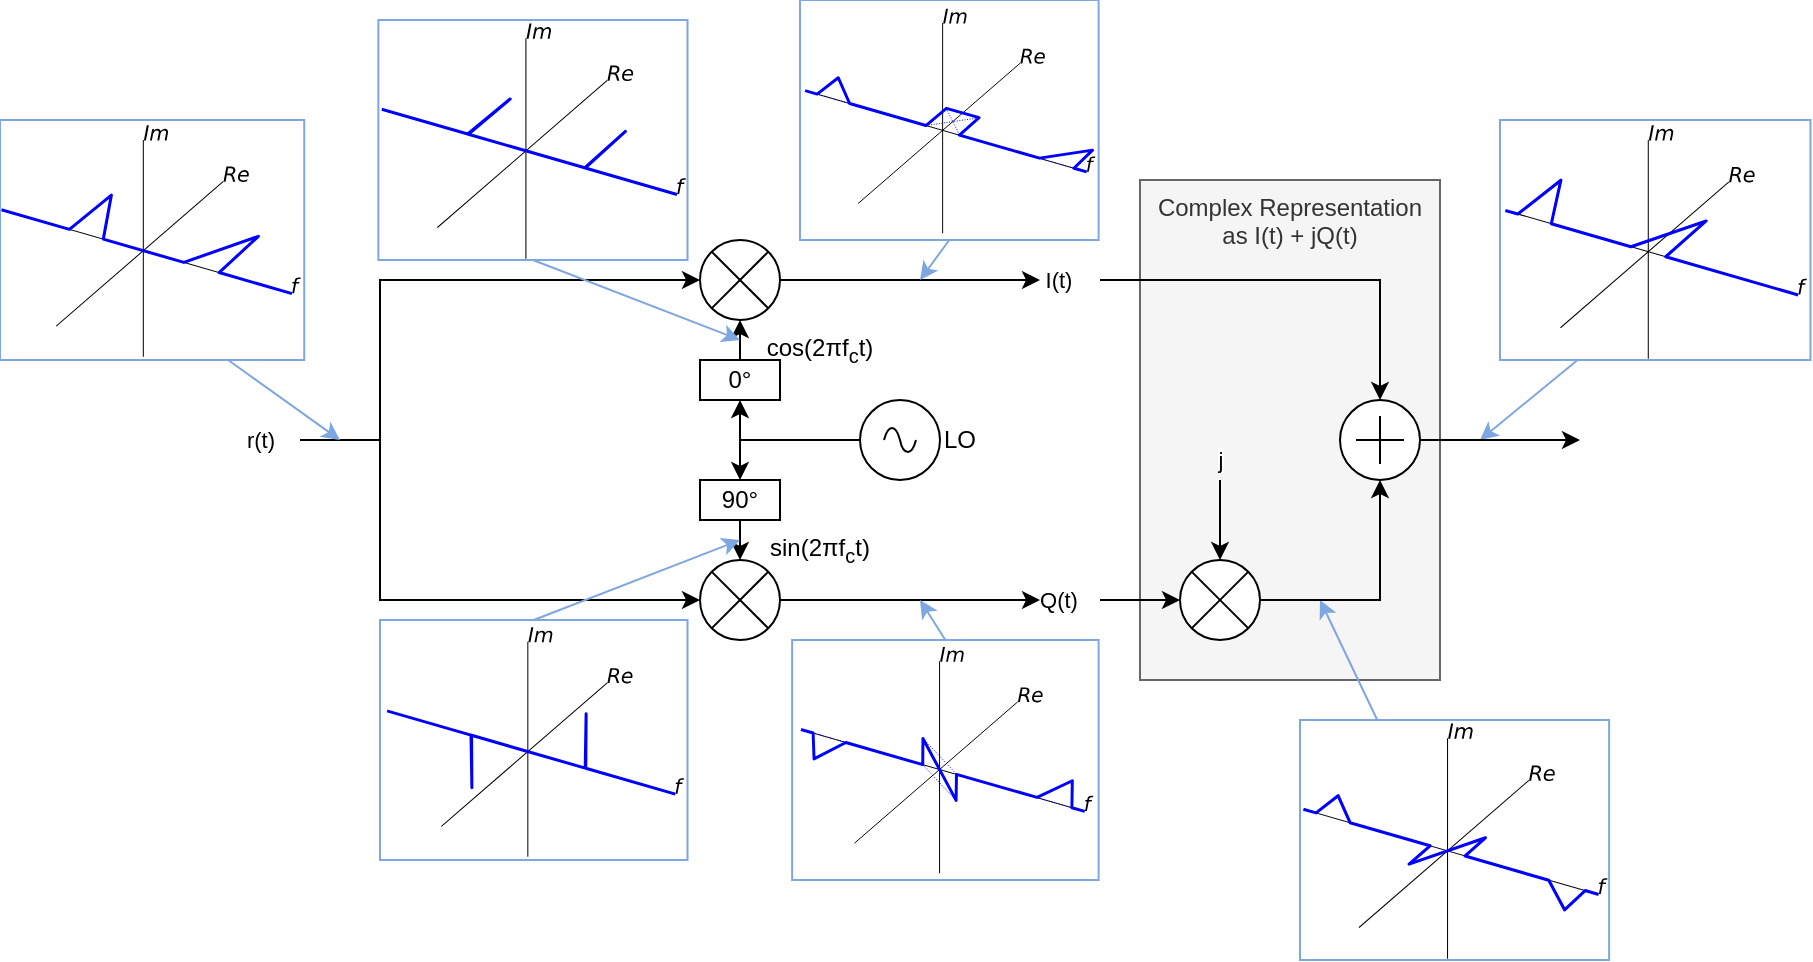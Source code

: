 <mxfile version="22.1.18" type="device">
  <diagram id="C5RBs43oDa-KdzZeNtuy" name="Page-1">
    <mxGraphModel dx="1434" dy="746" grid="1" gridSize="10" guides="1" tooltips="1" connect="1" arrows="1" fold="1" page="1" pageScale="1" pageWidth="1169" pageHeight="827" math="0" shadow="0">
      <root>
        <mxCell id="WIyWlLk6GJQsqaUBKTNV-0" />
        <mxCell id="WIyWlLk6GJQsqaUBKTNV-1" parent="WIyWlLk6GJQsqaUBKTNV-0" />
        <mxCell id="19jjWzB2dqfbjUOQzjkO-24" value="Complex Representation as I(t) + jQ(t)" style="rounded=0;whiteSpace=wrap;html=1;fillColor=#f5f5f5;fontColor=#333333;strokeColor=#666666;verticalAlign=top;" vertex="1" parent="WIyWlLk6GJQsqaUBKTNV-1">
          <mxGeometry x="620" y="250" width="150" height="250" as="geometry" />
        </mxCell>
        <mxCell id="Sn4l5J6o_MFr1SAcCn65-19" style="edgeStyle=orthogonalEdgeStyle;rounded=0;orthogonalLoop=1;jettySize=auto;html=1;exitX=0;exitY=0.5;exitDx=0;exitDy=0;startArrow=classic;startFill=1;endArrow=none;endFill=0;" parent="WIyWlLk6GJQsqaUBKTNV-1" source="Sn4l5J6o_MFr1SAcCn65-1" edge="1">
          <mxGeometry relative="1" as="geometry">
            <mxPoint x="200" y="380" as="targetPoint" />
            <Array as="points">
              <mxPoint x="240" y="300" />
              <mxPoint x="240" y="380" />
              <mxPoint x="200" y="380" />
            </Array>
          </mxGeometry>
        </mxCell>
        <mxCell id="Sn4l5J6o_MFr1SAcCn65-1" value="" style="shape=sumEllipse;perimeter=ellipsePerimeter;whiteSpace=wrap;html=1;backgroundOutline=1;" parent="WIyWlLk6GJQsqaUBKTNV-1" vertex="1">
          <mxGeometry x="400" y="280" width="40" height="40" as="geometry" />
        </mxCell>
        <mxCell id="Sn4l5J6o_MFr1SAcCn65-20" value="r(t)" style="edgeStyle=orthogonalEdgeStyle;rounded=0;orthogonalLoop=1;jettySize=auto;html=1;exitX=0;exitY=0.5;exitDx=0;exitDy=0;startArrow=classic;startFill=1;endArrow=none;endFill=0;" parent="WIyWlLk6GJQsqaUBKTNV-1" source="Sn4l5J6o_MFr1SAcCn65-3" edge="1">
          <mxGeometry x="1" y="20" relative="1" as="geometry">
            <mxPoint x="200" y="380" as="targetPoint" />
            <Array as="points">
              <mxPoint x="240" y="460" />
              <mxPoint x="240" y="380" />
            </Array>
            <mxPoint x="-20" y="-20" as="offset" />
          </mxGeometry>
        </mxCell>
        <mxCell id="Sn4l5J6o_MFr1SAcCn65-3" value="" style="shape=sumEllipse;perimeter=ellipsePerimeter;whiteSpace=wrap;html=1;backgroundOutline=1;" parent="WIyWlLk6GJQsqaUBKTNV-1" vertex="1">
          <mxGeometry x="400" y="440" width="40" height="40" as="geometry" />
        </mxCell>
        <mxCell id="Sn4l5J6o_MFr1SAcCn65-4" style="edgeStyle=orthogonalEdgeStyle;rounded=0;orthogonalLoop=1;jettySize=auto;html=1;exitX=0.5;exitY=0;exitDx=0;exitDy=0;entryX=0.5;entryY=1;entryDx=0;entryDy=0;" parent="WIyWlLk6GJQsqaUBKTNV-1" source="Sn4l5J6o_MFr1SAcCn65-5" target="Sn4l5J6o_MFr1SAcCn65-1" edge="1">
          <mxGeometry relative="1" as="geometry" />
        </mxCell>
        <mxCell id="Sn4l5J6o_MFr1SAcCn65-5" value="0°" style="rounded=0;whiteSpace=wrap;html=1;" parent="WIyWlLk6GJQsqaUBKTNV-1" vertex="1">
          <mxGeometry x="400" y="340" width="40" height="20" as="geometry" />
        </mxCell>
        <mxCell id="Sn4l5J6o_MFr1SAcCn65-6" style="edgeStyle=orthogonalEdgeStyle;rounded=0;orthogonalLoop=1;jettySize=auto;html=1;exitX=0.5;exitY=1;exitDx=0;exitDy=0;entryX=0.5;entryY=0;entryDx=0;entryDy=0;" parent="WIyWlLk6GJQsqaUBKTNV-1" source="Sn4l5J6o_MFr1SAcCn65-7" target="Sn4l5J6o_MFr1SAcCn65-3" edge="1">
          <mxGeometry relative="1" as="geometry" />
        </mxCell>
        <mxCell id="Sn4l5J6o_MFr1SAcCn65-7" value="90°" style="rounded=0;whiteSpace=wrap;html=1;" parent="WIyWlLk6GJQsqaUBKTNV-1" vertex="1">
          <mxGeometry x="400" y="400" width="40" height="20" as="geometry" />
        </mxCell>
        <mxCell id="Sn4l5J6o_MFr1SAcCn65-17" style="edgeStyle=orthogonalEdgeStyle;rounded=0;orthogonalLoop=1;jettySize=auto;html=1;exitX=0;exitY=0.5;exitDx=0;exitDy=0;exitPerimeter=0;entryX=0.5;entryY=1;entryDx=0;entryDy=0;" parent="WIyWlLk6GJQsqaUBKTNV-1" source="Sn4l5J6o_MFr1SAcCn65-10" target="Sn4l5J6o_MFr1SAcCn65-5" edge="1">
          <mxGeometry relative="1" as="geometry" />
        </mxCell>
        <mxCell id="Sn4l5J6o_MFr1SAcCn65-18" style="edgeStyle=orthogonalEdgeStyle;rounded=0;orthogonalLoop=1;jettySize=auto;html=1;exitX=0;exitY=0.5;exitDx=0;exitDy=0;exitPerimeter=0;entryX=0.5;entryY=0;entryDx=0;entryDy=0;" parent="WIyWlLk6GJQsqaUBKTNV-1" source="Sn4l5J6o_MFr1SAcCn65-10" target="Sn4l5J6o_MFr1SAcCn65-7" edge="1">
          <mxGeometry relative="1" as="geometry">
            <mxPoint x="480" y="460" as="sourcePoint" />
          </mxGeometry>
        </mxCell>
        <mxCell id="Sn4l5J6o_MFr1SAcCn65-10" value="LO" style="pointerEvents=1;verticalLabelPosition=middle;shadow=0;dashed=0;align=left;html=1;verticalAlign=middle;shape=mxgraph.electrical.signal_sources.source;aspect=fixed;points=[[0.5,0,0],[1,0.5,0],[0.5,1,0],[0,0.5,0]];elSignalType=ac;labelPosition=right;" parent="WIyWlLk6GJQsqaUBKTNV-1" vertex="1">
          <mxGeometry x="480" y="360" width="40" height="40" as="geometry" />
        </mxCell>
        <mxCell id="Sn4l5J6o_MFr1SAcCn65-13" value="I(t)" style="edgeStyle=orthogonalEdgeStyle;rounded=0;orthogonalLoop=1;jettySize=auto;html=1;exitX=1;exitY=0.5;exitDx=0;exitDy=0;" parent="WIyWlLk6GJQsqaUBKTNV-1" source="Sn4l5J6o_MFr1SAcCn65-1" edge="1">
          <mxGeometry x="1" y="-10" relative="1" as="geometry">
            <mxPoint x="570" y="300" as="targetPoint" />
            <mxPoint x="9" y="-10" as="offset" />
          </mxGeometry>
        </mxCell>
        <mxCell id="Sn4l5J6o_MFr1SAcCn65-14" value="Q(t)" style="edgeStyle=orthogonalEdgeStyle;rounded=0;orthogonalLoop=1;jettySize=auto;html=1;exitX=1;exitY=0.5;exitDx=0;exitDy=0;" parent="WIyWlLk6GJQsqaUBKTNV-1" source="Sn4l5J6o_MFr1SAcCn65-3" edge="1">
          <mxGeometry x="1" y="-10" relative="1" as="geometry">
            <mxPoint x="570" y="460" as="targetPoint" />
            <mxPoint x="9" y="-10" as="offset" />
          </mxGeometry>
        </mxCell>
        <mxCell id="Sn4l5J6o_MFr1SAcCn65-15" value="cos(2πf&lt;sub&gt;c&lt;/sub&gt;t)" style="text;strokeColor=none;align=center;fillColor=none;html=1;verticalAlign=middle;whiteSpace=wrap;rounded=0;" parent="WIyWlLk6GJQsqaUBKTNV-1" vertex="1">
          <mxGeometry x="430" y="320" width="60" height="30" as="geometry" />
        </mxCell>
        <mxCell id="Sn4l5J6o_MFr1SAcCn65-16" value="sin(2πf&lt;sub&gt;c&lt;/sub&gt;t)" style="text;strokeColor=none;align=center;fillColor=none;html=1;verticalAlign=middle;whiteSpace=wrap;rounded=0;" parent="WIyWlLk6GJQsqaUBKTNV-1" vertex="1">
          <mxGeometry x="430" y="420" width="60" height="30" as="geometry" />
        </mxCell>
        <mxCell id="19jjWzB2dqfbjUOQzjkO-10" style="edgeStyle=none;rounded=0;orthogonalLoop=1;jettySize=auto;html=1;exitX=0.75;exitY=1;exitDx=0;exitDy=0;strokeColor=#7EA6E0;" edge="1" parent="WIyWlLk6GJQsqaUBKTNV-1" source="19jjWzB2dqfbjUOQzjkO-1">
          <mxGeometry relative="1" as="geometry">
            <mxPoint x="220" y="380" as="targetPoint" />
          </mxGeometry>
        </mxCell>
        <mxCell id="19jjWzB2dqfbjUOQzjkO-1" value="" style="shape=image;verticalLabelPosition=bottom;labelBackgroundColor=default;verticalAlign=top;aspect=fixed;imageAspect=0;image=data:image/svg+xml,%3C%3Fxml%20version%3D%221.0%22%20encoding%3D%22utf-8%22%20standalone%3D%22no%22%3F%3E%0A%3C!DOCTYPE%20svg%20PUBLIC%20%22-%2F%2FW3C%2F%2FDTD%20SVG%201.1%2F%2FEN%22%0A%20%20%22http%3A%2F%2Fwww.w3.org%2FGraphics%2FSVG%2F1.1%2FDTD%2Fsvg11.dtd%22%3E%0A%3Csvg%20xmlns%3Axlink%3D%22http%3A%2F%2Fwww.w3.org%2F1999%2Fxlink%22%20width%3D%22280.512pt%22%20height%3D%22280.512pt%22%20viewBox%3D%220%200%20280.512%20280.512%22%20xmlns%3D%22http%3A%2F%2Fwww.w3.org%2F2000%2Fsvg%22%20version%3D%221.1%22%3E%0A%20%3Cmetadata%3E%0A%20%20%3Crdf%3ARDF%20xmlns%3Adc%3D%22http%3A%2F%2Fpurl.org%2Fdc%2Felements%2F1.1%2F%22%20xmlns%3Acc%3D%22http%3A%2F%2Fcreativecommons.org%2Fns%23%22%20xmlns%3Ardf%3D%22http%3A%2F%2Fwww.w3.org%2F1999%2F02%2F22-rdf-syntax-ns%23%22%3E%0A%20%20%20%3Ccc%3AWork%3E%0A%20%20%20%20%3Cdc%3Atype%20rdf%3Aresource%3D%22http%3A%2F%2Fpurl.org%2Fdc%2Fdcmitype%2FStillImage%22%2F%3E%0A%20%20%20%20%3Cdc%3Adate%3E2024-02-03T16%3A49%3A38.962%3C%2Fdc%3Adate%3E%0A%20%20%20%20%3Cdc%3Aformat%3Eimage%2Fsvg%2Bxml%3C%2Fdc%3Aformat%3E%0A%20%20%20%20%3Cdc%3Acreator%3E%0A%20%20%20%20%20%3Ccc%3AAgent%3E%0A%20%20%20%20%20%20%3Cdc%3Atitle%3EMatplotlib%20v3.8.0%2C%20https%3A%2F%2Fmatplotlib.org%2F%3C%2Fdc%3Atitle%3E%0A%20%20%20%20%20%3C%2Fcc%3AAgent%3E%0A%20%20%20%20%3C%2Fdc%3Acreator%3E%0A%20%20%20%3C%2Fcc%3AWork%3E%0A%20%20%3C%2Frdf%3ARDF%3E%0A%20%3C%2Fmetadata%3E%0A%20%3Cdefs%3E%0A%20%20%3Cstyle%20type%3D%22text%2Fcss%22%3E*%7Bstroke-linejoin%3A%20round%3B%20stroke-linecap%3A%20butt%7D%3C%2Fstyle%3E%0A%20%3C%2Fdefs%3E%0A%20%3Cg%20id%3D%22figure_1%22%3E%0A%20%20%3Cg%20id%3D%22patch_1%22%3E%0A%20%20%20%3Cpath%20d%3D%22M%200%20280.512%20%0AL%20280.512%20280.512%20%0AL%20280.512%200%20%0AL%200%200%20%0Az%0A%22%20style%3D%22fill%3A%20%23ffffff%22%2F%3E%0A%20%20%3C%2Fg%3E%0A%20%20%3Cg%20id%3D%22patch_2%22%3E%0A%20%20%20%3Cpath%20d%3D%22M%207.2%20273.312%20%0AL%20273.312%20273.312%20%0AL%20273.312%207.2%20%0AL%207.2%207.2%20%0Az%0A%22%20style%3D%22fill%3A%20%23ffffff%22%2F%3E%0A%20%20%3C%2Fg%3E%0A%20%20%3Cg%20id%3D%22axes_1%22%3E%0A%20%20%20%3Cg%20id%3D%22line2d_1%22%3E%0A%20%20%20%20%3Cpath%20d%3D%22M%2074.386%20116.607%20%0AL%20216.843%20157.73%20%0A%22%20clip-path%3D%22url(%23p11b135d4d8)%22%20style%3D%22fill%3A%20none%3B%20stroke%3A%20%23000000%3B%20stroke-width%3A%200.5%3B%20stroke-linecap%3A%20square%22%2F%3E%0A%20%20%20%3C%2Fg%3E%0A%20%20%20%3Cg%20id%3D%22line2d_2%22%3E%0A%20%20%20%20%3Cpath%20d%3D%22M%20100.914%20173.846%20%0AL%20183.262%20102.53%20%0A%22%20clip-path%3D%22url(%23p11b135d4d8)%22%20style%3D%22fill%3A%20none%3B%20stroke%3A%20%23000000%3B%20stroke-width%3A%200.5%3B%20stroke-linecap%3A%20square%22%2F%3E%0A%20%20%20%3C%2Fg%3E%0A%20%20%20%3Cg%20id%3D%22line2d_3%22%3E%0A%20%20%20%20%3Cpath%20d%3D%22M%20143.852%20188.928%20%0AL%20143.852%2082.102%20%0A%22%20clip-path%3D%22url(%23p11b135d4d8)%22%20style%3D%22fill%3A%20none%3B%20stroke%3A%20%23000000%3B%20stroke-width%3A%200.5%3B%20stroke-linecap%3A%20square%22%2F%3E%0A%20%20%20%3C%2Fg%3E%0A%20%20%20%3Cg%20id%3D%22line2d_4%22%3E%0A%20%20%20%20%3Cpath%20d%3D%22M%2074.386%20116.607%20%0AL%20107.306%20126.11%20%0AL%20128.068%20109.161%20%0AL%20124.058%20130.946%20%0AL%20163.923%20142.454%20%0AL%20200.785%20129.569%20%0AL%20181.351%20147.485%20%0AL%20216.693%20157.687%20%0AL%20216.693%20157.687%20%0A%22%20clip-path%3D%22url(%23p11b135d4d8)%22%20style%3D%22fill%3A%20none%3B%20stroke%3A%20%230000ff%3B%20stroke-width%3A%201.5%3B%20stroke-linecap%3A%20square%22%2F%3E%0A%20%20%20%3C%2Fg%3E%0A%20%20%20%3Cg%20id%3D%22text_1%22%3E%0A%20%20%20%20%3C!--%20%24f%24%20--%3E%0A%20%20%20%20%3Cg%20transform%3D%22translate(216.843%20157.73)%20scale(0.1%20-0.1)%22%3E%0A%20%20%20%20%20%3Cdefs%3E%0A%20%20%20%20%20%20%3Cpath%20id%3D%22DejaVuSans-Oblique-66%22%20d%3D%22M%203059%204863%20%0AL%202969%204384%20%0AL%202419%204384%20%0AQ%202106%204384%201964%204261%20%0AQ%201822%204138%201753%203809%20%0AL%201691%203500%20%0AL%202638%203500%20%0AL%202553%203053%20%0AL%201606%203053%20%0AL%201013%200%20%0AL%20434%200%20%0AL%201031%203053%20%0AL%20481%203053%20%0AL%20563%203500%20%0AL%201113%203500%20%0AL%201159%203744%20%0AQ%201278%204363%201576%204613%20%0AQ%201875%204863%202516%204863%20%0AL%203059%204863%20%0Az%0A%22%20transform%3D%22scale(0.016)%22%2F%3E%0A%20%20%20%20%20%3C%2Fdefs%3E%0A%20%20%20%20%20%3Cuse%20xlink%3Ahref%3D%22%23DejaVuSans-Oblique-66%22%20transform%3D%22translate(0%200.016)%22%2F%3E%0A%20%20%20%20%3C%2Fg%3E%0A%20%20%20%3C%2Fg%3E%0A%20%20%20%3Cg%20id%3D%22text_2%22%3E%0A%20%20%20%20%3C!--%20%24Re%24%20--%3E%0A%20%20%20%20%3Cg%20transform%3D%22translate(183.262%20102.53)%20scale(0.1%20-0.1)%22%3E%0A%20%20%20%20%20%3Cdefs%3E%0A%20%20%20%20%20%20%3Cpath%20id%3D%22DejaVuSans-Oblique-52%22%20d%3D%22M%201613%204147%20%0AL%201294%202491%20%0AL%202106%202491%20%0AQ%202584%202491%202879%202755%20%0AQ%203175%203019%203175%203444%20%0AQ%203175%203784%202976%203965%20%0AQ%202778%204147%202406%204147%20%0AL%201613%204147%20%0Az%0AM%202772%202241%20%0AQ%202972%202194%203105%202009%20%0AQ%203238%201825%203413%201275%20%0AL%203809%200%20%0AL%203144%200%20%0AL%202778%201197%20%0AQ%202638%201659%202453%201815%20%0AQ%202269%201972%201888%201972%20%0AL%201191%201972%20%0AL%20806%200%20%0AL%20172%200%20%0AL%201081%204666%20%0AL%202503%204666%20%0AQ%203150%204666%203495%204373%20%0AQ%203841%204081%203841%203531%20%0AQ%203841%203044%203547%202687%20%0AQ%203253%202331%202772%202241%20%0Az%0A%22%20transform%3D%22scale(0.016)%22%2F%3E%0A%20%20%20%20%20%20%3Cpath%20id%3D%22DejaVuSans-Oblique-65%22%20d%3D%22M%203078%202063%20%0AQ%203088%202113%203092%202166%20%0AQ%203097%202219%203097%202272%20%0AQ%203097%202653%202873%202875%20%0AQ%202650%203097%202266%203097%20%0AQ%201838%203097%201509%202826%20%0AQ%201181%202556%201013%202059%20%0AL%203078%202063%20%0Az%0AM%203578%201613%20%0AL%20903%201613%20%0AQ%20884%201494%20878%201425%20%0AQ%20872%201356%20872%201306%20%0AQ%20872%20872%201139%20634%20%0AQ%201406%20397%201894%20397%20%0AQ%202269%20397%202603%20481%20%0AQ%202938%20566%203225%20728%20%0AL%203116%20159%20%0AQ%202806%2034%202476%20-28%20%0AQ%202147%20-91%201806%20-91%20%0AQ%201078%20-91%20686%20257%20%0AQ%20294%20606%20294%201247%20%0AQ%20294%201794%20489%202264%20%0AQ%20684%202734%201063%203103%20%0AQ%201306%203334%201642%203459%20%0AQ%201978%203584%202356%203584%20%0AQ%202950%203584%203301%203228%20%0AQ%203653%202872%203653%202272%20%0AQ%203653%202128%203634%201964%20%0AQ%203616%201800%203578%201613%20%0Az%0A%22%20transform%3D%22scale(0.016)%22%2F%3E%0A%20%20%20%20%20%3C%2Fdefs%3E%0A%20%20%20%20%20%3Cuse%20xlink%3Ahref%3D%22%23DejaVuSans-Oblique-52%22%20transform%3D%22translate(0%200.094)%22%2F%3E%0A%20%20%20%20%20%3Cuse%20xlink%3Ahref%3D%22%23DejaVuSans-Oblique-65%22%20transform%3D%22translate(69.482%200.094)%22%2F%3E%0A%20%20%20%20%3C%2Fg%3E%0A%20%20%20%3C%2Fg%3E%0A%20%20%20%3Cg%20id%3D%22text_3%22%3E%0A%20%20%20%20%3C!--%20%24Im%24%20--%3E%0A%20%20%20%20%3Cg%20transform%3D%22translate(143.852%2082.102)%20scale(0.1%20-0.1)%22%3E%0A%20%20%20%20%20%3Cdefs%3E%0A%20%20%20%20%20%20%3Cpath%20id%3D%22DejaVuSans-Oblique-49%22%20d%3D%22M%201081%204666%20%0AL%201716%204666%20%0AL%20806%200%20%0AL%20172%200%20%0AL%201081%204666%20%0Az%0A%22%20transform%3D%22scale(0.016)%22%2F%3E%0A%20%20%20%20%20%20%3Cpath%20id%3D%22DejaVuSans-Oblique-6d%22%20d%3D%22M%205747%202113%20%0AL%205338%200%20%0AL%204763%200%20%0AL%205166%202094%20%0AQ%205191%202228%205203%202325%20%0AQ%205216%202422%205216%202491%20%0AQ%205216%202772%205059%202928%20%0AQ%204903%203084%204622%203084%20%0AQ%204203%203084%203875%202770%20%0AQ%203547%202456%203450%201953%20%0AL%203066%200%20%0AL%202491%200%20%0AL%202900%202094%20%0AQ%202925%202209%202937%202307%20%0AQ%202950%202406%202950%202484%20%0AQ%202950%202769%202794%202926%20%0AQ%202638%203084%202363%203084%20%0AQ%201938%203084%201609%202770%20%0AQ%201281%202456%201184%201953%20%0AL%20800%200%20%0AL%20225%200%20%0AL%20909%203500%20%0AL%201484%203500%20%0AL%201375%202956%20%0AQ%201609%203263%201923%203423%20%0AQ%202238%203584%202597%203584%20%0AQ%202978%203584%203223%203384%20%0AQ%203469%203184%203519%202828%20%0AQ%203781%203197%204126%203390%20%0AQ%204472%203584%204856%203584%20%0AQ%205306%203584%205551%203325%20%0AQ%205797%203066%205797%202591%20%0AQ%205797%202488%205784%202364%20%0AQ%205772%202241%205747%202113%20%0Az%0A%22%20transform%3D%22scale(0.016)%22%2F%3E%0A%20%20%20%20%20%3C%2Fdefs%3E%0A%20%20%20%20%20%3Cuse%20xlink%3Ahref%3D%22%23DejaVuSans-Oblique-49%22%20transform%3D%22translate(0%200.094)%22%2F%3E%0A%20%20%20%20%20%3Cuse%20xlink%3Ahref%3D%22%23DejaVuSans-Oblique-6d%22%20transform%3D%22translate(29.492%200.094)%22%2F%3E%0A%20%20%20%20%3C%2Fg%3E%0A%20%20%20%3C%2Fg%3E%0A%20%20%3C%2Fg%3E%0A%20%3C%2Fg%3E%0A%20%3Cdefs%3E%0A%20%20%3CclipPath%20id%3D%22p11b135d4d8%22%3E%0A%20%20%20%3Crect%20x%3D%227.2%22%20y%3D%227.2%22%20width%3D%22266.112%22%20height%3D%22266.112%22%2F%3E%0A%20%20%3C%2FclipPath%3E%0A%20%3C%2Fdefs%3E%0A%3C%2Fsvg%3E;clipPath=inset(25.67% 20.33% 32% 26%);imageBorder=#7EA6E0;" vertex="1" parent="WIyWlLk6GJQsqaUBKTNV-1">
          <mxGeometry x="50" y="220" width="152.12" height="120" as="geometry" />
        </mxCell>
        <mxCell id="19jjWzB2dqfbjUOQzjkO-9" style="edgeStyle=none;rounded=0;orthogonalLoop=1;jettySize=auto;html=1;exitX=0.5;exitY=1;exitDx=0;exitDy=0;strokeColor=#7EA6E0;" edge="1" parent="WIyWlLk6GJQsqaUBKTNV-1" source="19jjWzB2dqfbjUOQzjkO-2">
          <mxGeometry relative="1" as="geometry">
            <mxPoint x="420" y="330" as="targetPoint" />
          </mxGeometry>
        </mxCell>
        <mxCell id="19jjWzB2dqfbjUOQzjkO-2" value="" style="shape=image;verticalLabelPosition=bottom;labelBackgroundColor=default;verticalAlign=top;aspect=fixed;imageAspect=0;image=data:image/svg+xml,%3C%3Fxml%20version%3D%221.0%22%20encoding%3D%22utf-8%22%20standalone%3D%22no%22%3F%3E%0A%3C!DOCTYPE%20svg%20PUBLIC%20%22-%2F%2FW3C%2F%2FDTD%20SVG%201.1%2F%2FEN%22%0A%20%20%22http%3A%2F%2Fwww.w3.org%2FGraphics%2FSVG%2F1.1%2FDTD%2Fsvg11.dtd%22%3E%0A%3Csvg%20xmlns%3Axlink%3D%22http%3A%2F%2Fwww.w3.org%2F1999%2Fxlink%22%20width%3D%22280.512pt%22%20height%3D%22280.512pt%22%20viewBox%3D%220%200%20280.512%20280.512%22%20xmlns%3D%22http%3A%2F%2Fwww.w3.org%2F2000%2Fsvg%22%20version%3D%221.1%22%3E%0A%20%3Cmetadata%3E%0A%20%20%3Crdf%3ARDF%20xmlns%3Adc%3D%22http%3A%2F%2Fpurl.org%2Fdc%2Felements%2F1.1%2F%22%20xmlns%3Acc%3D%22http%3A%2F%2Fcreativecommons.org%2Fns%23%22%20xmlns%3Ardf%3D%22http%3A%2F%2Fwww.w3.org%2F1999%2F02%2F22-rdf-syntax-ns%23%22%3E%0A%20%20%20%3Ccc%3AWork%3E%0A%20%20%20%20%3Cdc%3Atype%20rdf%3Aresource%3D%22http%3A%2F%2Fpurl.org%2Fdc%2Fdcmitype%2FStillImage%22%2F%3E%0A%20%20%20%20%3Cdc%3Adate%3E2024-02-03T16%3A49%3A38.991%3C%2Fdc%3Adate%3E%0A%20%20%20%20%3Cdc%3Aformat%3Eimage%2Fsvg%2Bxml%3C%2Fdc%3Aformat%3E%0A%20%20%20%20%3Cdc%3Acreator%3E%0A%20%20%20%20%20%3Ccc%3AAgent%3E%0A%20%20%20%20%20%20%3Cdc%3Atitle%3EMatplotlib%20v3.8.0%2C%20https%3A%2F%2Fmatplotlib.org%2F%3C%2Fdc%3Atitle%3E%0A%20%20%20%20%20%3C%2Fcc%3AAgent%3E%0A%20%20%20%20%3C%2Fdc%3Acreator%3E%0A%20%20%20%3C%2Fcc%3AWork%3E%0A%20%20%3C%2Frdf%3ARDF%3E%0A%20%3C%2Fmetadata%3E%0A%20%3Cdefs%3E%0A%20%20%3Cstyle%20type%3D%22text%2Fcss%22%3E*%7Bstroke-linejoin%3A%20round%3B%20stroke-linecap%3A%20butt%7D%3C%2Fstyle%3E%0A%20%3C%2Fdefs%3E%0A%20%3Cg%20id%3D%22figure_1%22%3E%0A%20%20%3Cg%20id%3D%22patch_1%22%3E%0A%20%20%20%3Cpath%20d%3D%22M%200%20280.512%20%0AL%20280.512%20280.512%20%0AL%20280.512%200%20%0AL%200%200%20%0Az%0A%22%20style%3D%22fill%3A%20%23ffffff%22%2F%3E%0A%20%20%3C%2Fg%3E%0A%20%20%3Cg%20id%3D%22patch_2%22%3E%0A%20%20%20%3Cpath%20d%3D%22M%207.2%20273.312%20%0AL%20273.312%20273.312%20%0AL%20273.312%207.2%20%0AL%207.2%207.2%20%0Az%0A%22%20style%3D%22fill%3A%20%23ffffff%22%2F%3E%0A%20%20%3C%2Fg%3E%0A%20%20%3Cg%20id%3D%22axes_1%22%3E%0A%20%20%20%3Cg%20id%3D%22line2d_1%22%3E%0A%20%20%20%20%3Cpath%20d%3D%22M%2074.386%20116.607%20%0AL%20216.843%20157.73%20%0A%22%20clip-path%3D%22url(%23p902a2c355c)%22%20style%3D%22fill%3A%20none%3B%20stroke%3A%20%23000000%3B%20stroke-width%3A%200.5%3B%20stroke-linecap%3A%20square%22%2F%3E%0A%20%20%20%3C%2Fg%3E%0A%20%20%20%3Cg%20id%3D%22line2d_2%22%3E%0A%20%20%20%20%3Cpath%20d%3D%22M%20100.914%20173.846%20%0AL%20183.262%20102.53%20%0A%22%20clip-path%3D%22url(%23p902a2c355c)%22%20style%3D%22fill%3A%20none%3B%20stroke%3A%20%23000000%3B%20stroke-width%3A%200.5%3B%20stroke-linecap%3A%20square%22%2F%3E%0A%20%20%20%3C%2Fg%3E%0A%20%20%20%3Cg%20id%3D%22line2d_3%22%3E%0A%20%20%20%20%3Cpath%20d%3D%22M%20143.852%20188.928%20%0AL%20143.852%2082.102%20%0A%22%20clip-path%3D%22url(%23p902a2c355c)%22%20style%3D%22fill%3A%20none%3B%20stroke%3A%20%23000000%3B%20stroke-width%3A%200.5%3B%20stroke-linecap%3A%20square%22%2F%3E%0A%20%20%20%3C%2Fg%3E%0A%20%20%20%3Cg%20id%3D%22line2d_4%22%3E%0A%20%20%20%20%3Cpath%20d%3D%22M%2074.386%20116.607%20%0AL%20115.518%20128.48%20%0AL%20136.168%20111.434%20%0AL%20115.797%20128.561%20%0AL%20172.465%20144.92%20%0AL%20192.316%20127.193%20%0AL%20172.756%20145.004%20%0AL%20216.693%20157.687%20%0AL%20216.693%20157.687%20%0A%22%20clip-path%3D%22url(%23p902a2c355c)%22%20style%3D%22fill%3A%20none%3B%20stroke%3A%20%230000ff%3B%20stroke-width%3A%201.5%3B%20stroke-linecap%3A%20square%22%2F%3E%0A%20%20%20%3C%2Fg%3E%0A%20%20%20%3Cg%20id%3D%22text_1%22%3E%0A%20%20%20%20%3C!--%20%24f%24%20--%3E%0A%20%20%20%20%3Cg%20transform%3D%22translate(216.843%20157.73)%20scale(0.1%20-0.1)%22%3E%0A%20%20%20%20%20%3Cdefs%3E%0A%20%20%20%20%20%20%3Cpath%20id%3D%22DejaVuSans-Oblique-66%22%20d%3D%22M%203059%204863%20%0AL%202969%204384%20%0AL%202419%204384%20%0AQ%202106%204384%201964%204261%20%0AQ%201822%204138%201753%203809%20%0AL%201691%203500%20%0AL%202638%203500%20%0AL%202553%203053%20%0AL%201606%203053%20%0AL%201013%200%20%0AL%20434%200%20%0AL%201031%203053%20%0AL%20481%203053%20%0AL%20563%203500%20%0AL%201113%203500%20%0AL%201159%203744%20%0AQ%201278%204363%201576%204613%20%0AQ%201875%204863%202516%204863%20%0AL%203059%204863%20%0Az%0A%22%20transform%3D%22scale(0.016)%22%2F%3E%0A%20%20%20%20%20%3C%2Fdefs%3E%0A%20%20%20%20%20%3Cuse%20xlink%3Ahref%3D%22%23DejaVuSans-Oblique-66%22%20transform%3D%22translate(0%200.016)%22%2F%3E%0A%20%20%20%20%3C%2Fg%3E%0A%20%20%20%3C%2Fg%3E%0A%20%20%20%3Cg%20id%3D%22text_2%22%3E%0A%20%20%20%20%3C!--%20%24Re%24%20--%3E%0A%20%20%20%20%3Cg%20transform%3D%22translate(183.262%20102.53)%20scale(0.1%20-0.1)%22%3E%0A%20%20%20%20%20%3Cdefs%3E%0A%20%20%20%20%20%20%3Cpath%20id%3D%22DejaVuSans-Oblique-52%22%20d%3D%22M%201613%204147%20%0AL%201294%202491%20%0AL%202106%202491%20%0AQ%202584%202491%202879%202755%20%0AQ%203175%203019%203175%203444%20%0AQ%203175%203784%202976%203965%20%0AQ%202778%204147%202406%204147%20%0AL%201613%204147%20%0Az%0AM%202772%202241%20%0AQ%202972%202194%203105%202009%20%0AQ%203238%201825%203413%201275%20%0AL%203809%200%20%0AL%203144%200%20%0AL%202778%201197%20%0AQ%202638%201659%202453%201815%20%0AQ%202269%201972%201888%201972%20%0AL%201191%201972%20%0AL%20806%200%20%0AL%20172%200%20%0AL%201081%204666%20%0AL%202503%204666%20%0AQ%203150%204666%203495%204373%20%0AQ%203841%204081%203841%203531%20%0AQ%203841%203044%203547%202687%20%0AQ%203253%202331%202772%202241%20%0Az%0A%22%20transform%3D%22scale(0.016)%22%2F%3E%0A%20%20%20%20%20%20%3Cpath%20id%3D%22DejaVuSans-Oblique-65%22%20d%3D%22M%203078%202063%20%0AQ%203088%202113%203092%202166%20%0AQ%203097%202219%203097%202272%20%0AQ%203097%202653%202873%202875%20%0AQ%202650%203097%202266%203097%20%0AQ%201838%203097%201509%202826%20%0AQ%201181%202556%201013%202059%20%0AL%203078%202063%20%0Az%0AM%203578%201613%20%0AL%20903%201613%20%0AQ%20884%201494%20878%201425%20%0AQ%20872%201356%20872%201306%20%0AQ%20872%20872%201139%20634%20%0AQ%201406%20397%201894%20397%20%0AQ%202269%20397%202603%20481%20%0AQ%202938%20566%203225%20728%20%0AL%203116%20159%20%0AQ%202806%2034%202476%20-28%20%0AQ%202147%20-91%201806%20-91%20%0AQ%201078%20-91%20686%20257%20%0AQ%20294%20606%20294%201247%20%0AQ%20294%201794%20489%202264%20%0AQ%20684%202734%201063%203103%20%0AQ%201306%203334%201642%203459%20%0AQ%201978%203584%202356%203584%20%0AQ%202950%203584%203301%203228%20%0AQ%203653%202872%203653%202272%20%0AQ%203653%202128%203634%201964%20%0AQ%203616%201800%203578%201613%20%0Az%0A%22%20transform%3D%22scale(0.016)%22%2F%3E%0A%20%20%20%20%20%3C%2Fdefs%3E%0A%20%20%20%20%20%3Cuse%20xlink%3Ahref%3D%22%23DejaVuSans-Oblique-52%22%20transform%3D%22translate(0%200.094)%22%2F%3E%0A%20%20%20%20%20%3Cuse%20xlink%3Ahref%3D%22%23DejaVuSans-Oblique-65%22%20transform%3D%22translate(69.482%200.094)%22%2F%3E%0A%20%20%20%20%3C%2Fg%3E%0A%20%20%20%3C%2Fg%3E%0A%20%20%20%3Cg%20id%3D%22text_3%22%3E%0A%20%20%20%20%3C!--%20%24Im%24%20--%3E%0A%20%20%20%20%3Cg%20transform%3D%22translate(143.852%2082.102)%20scale(0.1%20-0.1)%22%3E%0A%20%20%20%20%20%3Cdefs%3E%0A%20%20%20%20%20%20%3Cpath%20id%3D%22DejaVuSans-Oblique-49%22%20d%3D%22M%201081%204666%20%0AL%201716%204666%20%0AL%20806%200%20%0AL%20172%200%20%0AL%201081%204666%20%0Az%0A%22%20transform%3D%22scale(0.016)%22%2F%3E%0A%20%20%20%20%20%20%3Cpath%20id%3D%22DejaVuSans-Oblique-6d%22%20d%3D%22M%205747%202113%20%0AL%205338%200%20%0AL%204763%200%20%0AL%205166%202094%20%0AQ%205191%202228%205203%202325%20%0AQ%205216%202422%205216%202491%20%0AQ%205216%202772%205059%202928%20%0AQ%204903%203084%204622%203084%20%0AQ%204203%203084%203875%202770%20%0AQ%203547%202456%203450%201953%20%0AL%203066%200%20%0AL%202491%200%20%0AL%202900%202094%20%0AQ%202925%202209%202937%202307%20%0AQ%202950%202406%202950%202484%20%0AQ%202950%202769%202794%202926%20%0AQ%202638%203084%202363%203084%20%0AQ%201938%203084%201609%202770%20%0AQ%201281%202456%201184%201953%20%0AL%20800%200%20%0AL%20225%200%20%0AL%20909%203500%20%0AL%201484%203500%20%0AL%201375%202956%20%0AQ%201609%203263%201923%203423%20%0AQ%202238%203584%202597%203584%20%0AQ%202978%203584%203223%203384%20%0AQ%203469%203184%203519%202828%20%0AQ%203781%203197%204126%203390%20%0AQ%204472%203584%204856%203584%20%0AQ%205306%203584%205551%203325%20%0AQ%205797%203066%205797%202591%20%0AQ%205797%202488%205784%202364%20%0AQ%205772%202241%205747%202113%20%0Az%0A%22%20transform%3D%22scale(0.016)%22%2F%3E%0A%20%20%20%20%20%3C%2Fdefs%3E%0A%20%20%20%20%20%3Cuse%20xlink%3Ahref%3D%22%23DejaVuSans-Oblique-49%22%20transform%3D%22translate(0%200.094)%22%2F%3E%0A%20%20%20%20%20%3Cuse%20xlink%3Ahref%3D%22%23DejaVuSans-Oblique-6d%22%20transform%3D%22translate(29.492%200.094)%22%2F%3E%0A%20%20%20%20%3C%2Fg%3E%0A%20%20%20%3C%2Fg%3E%0A%20%20%3C%2Fg%3E%0A%20%3C%2Fg%3E%0A%20%3Cdefs%3E%0A%20%20%3CclipPath%20id%3D%22p902a2c355c%22%3E%0A%20%20%20%3Crect%20x%3D%227.2%22%20y%3D%227.2%22%20width%3D%22266.112%22%20height%3D%22266.112%22%2F%3E%0A%20%20%3C%2FclipPath%3E%0A%20%3C%2Fdefs%3E%0A%3C%2Fsvg%3E;clipPath=inset(26% 20.67% 32.33% 25.67%);imageBorder=#7EA6E0;perimeterSpacing=0;" vertex="1" parent="WIyWlLk6GJQsqaUBKTNV-1">
          <mxGeometry x="239.19" y="170" width="154.56" height="120" as="geometry" />
        </mxCell>
        <mxCell id="19jjWzB2dqfbjUOQzjkO-11" style="edgeStyle=none;rounded=0;orthogonalLoop=1;jettySize=auto;html=1;exitX=0.5;exitY=0;exitDx=0;exitDy=0;strokeColor=#7EA6E0;" edge="1" parent="WIyWlLk6GJQsqaUBKTNV-1" source="19jjWzB2dqfbjUOQzjkO-3">
          <mxGeometry relative="1" as="geometry">
            <mxPoint x="420" y="430" as="targetPoint" />
          </mxGeometry>
        </mxCell>
        <mxCell id="19jjWzB2dqfbjUOQzjkO-3" value="" style="shape=image;verticalLabelPosition=bottom;labelBackgroundColor=default;verticalAlign=top;aspect=fixed;imageAspect=0;image=data:image/svg+xml,%3C%3Fxml%20version%3D%221.0%22%20encoding%3D%22utf-8%22%20standalone%3D%22no%22%3F%3E%0A%3C!DOCTYPE%20svg%20PUBLIC%20%22-%2F%2FW3C%2F%2FDTD%20SVG%201.1%2F%2FEN%22%0A%20%20%22http%3A%2F%2Fwww.w3.org%2FGraphics%2FSVG%2F1.1%2FDTD%2Fsvg11.dtd%22%3E%0A%3Csvg%20xmlns%3Axlink%3D%22http%3A%2F%2Fwww.w3.org%2F1999%2Fxlink%22%20width%3D%22280.512pt%22%20height%3D%22280.512pt%22%20viewBox%3D%220%200%20280.512%20280.512%22%20xmlns%3D%22http%3A%2F%2Fwww.w3.org%2F2000%2Fsvg%22%20version%3D%221.1%22%3E%0A%20%3Cmetadata%3E%0A%20%20%3Crdf%3ARDF%20xmlns%3Adc%3D%22http%3A%2F%2Fpurl.org%2Fdc%2Felements%2F1.1%2F%22%20xmlns%3Acc%3D%22http%3A%2F%2Fcreativecommons.org%2Fns%23%22%20xmlns%3Ardf%3D%22http%3A%2F%2Fwww.w3.org%2F1999%2F02%2F22-rdf-syntax-ns%23%22%3E%0A%20%20%20%3Ccc%3AWork%3E%0A%20%20%20%20%3Cdc%3Atype%20rdf%3Aresource%3D%22http%3A%2F%2Fpurl.org%2Fdc%2Fdcmitype%2FStillImage%22%2F%3E%0A%20%20%20%20%3Cdc%3Adate%3E2024-02-03T16%3A49%3A39.022%3C%2Fdc%3Adate%3E%0A%20%20%20%20%3Cdc%3Aformat%3Eimage%2Fsvg%2Bxml%3C%2Fdc%3Aformat%3E%0A%20%20%20%20%3Cdc%3Acreator%3E%0A%20%20%20%20%20%3Ccc%3AAgent%3E%0A%20%20%20%20%20%20%3Cdc%3Atitle%3EMatplotlib%20v3.8.0%2C%20https%3A%2F%2Fmatplotlib.org%2F%3C%2Fdc%3Atitle%3E%0A%20%20%20%20%20%3C%2Fcc%3AAgent%3E%0A%20%20%20%20%3C%2Fdc%3Acreator%3E%0A%20%20%20%3C%2Fcc%3AWork%3E%0A%20%20%3C%2Frdf%3ARDF%3E%0A%20%3C%2Fmetadata%3E%0A%20%3Cdefs%3E%0A%20%20%3Cstyle%20type%3D%22text%2Fcss%22%3E*%7Bstroke-linejoin%3A%20round%3B%20stroke-linecap%3A%20butt%7D%3C%2Fstyle%3E%0A%20%3C%2Fdefs%3E%0A%20%3Cg%20id%3D%22figure_1%22%3E%0A%20%20%3Cg%20id%3D%22patch_1%22%3E%0A%20%20%20%3Cpath%20d%3D%22M%200%20280.512%20%0AL%20280.512%20280.512%20%0AL%20280.512%200%20%0AL%200%200%20%0Az%0A%22%20style%3D%22fill%3A%20%23ffffff%22%2F%3E%0A%20%20%3C%2Fg%3E%0A%20%20%3Cg%20id%3D%22patch_2%22%3E%0A%20%20%20%3Cpath%20d%3D%22M%207.2%20273.312%20%0AL%20273.312%20273.312%20%0AL%20273.312%207.2%20%0AL%207.2%207.2%20%0Az%0A%22%20style%3D%22fill%3A%20%23ffffff%22%2F%3E%0A%20%20%3C%2Fg%3E%0A%20%20%3Cg%20id%3D%22axes_1%22%3E%0A%20%20%20%3Cg%20id%3D%22line2d_1%22%3E%0A%20%20%20%20%3Cpath%20d%3D%22M%2074.386%20116.607%20%0AL%20216.843%20157.73%20%0A%22%20clip-path%3D%22url(%23p37bd631a5d)%22%20style%3D%22fill%3A%20none%3B%20stroke%3A%20%23000000%3B%20stroke-width%3A%200.5%3B%20stroke-linecap%3A%20square%22%2F%3E%0A%20%20%20%3C%2Fg%3E%0A%20%20%20%3Cg%20id%3D%22line2d_2%22%3E%0A%20%20%20%20%3Cpath%20d%3D%22M%20100.914%20173.846%20%0AL%20183.262%20102.53%20%0A%22%20clip-path%3D%22url(%23p37bd631a5d)%22%20style%3D%22fill%3A%20none%3B%20stroke%3A%20%23000000%3B%20stroke-width%3A%200.5%3B%20stroke-linecap%3A%20square%22%2F%3E%0A%20%20%20%3C%2Fg%3E%0A%20%20%20%3Cg%20id%3D%22line2d_3%22%3E%0A%20%20%20%20%3Cpath%20d%3D%22M%20143.852%20188.928%20%0AL%20143.852%2082.102%20%0A%22%20clip-path%3D%22url(%23p37bd631a5d)%22%20style%3D%22fill%3A%20none%3B%20stroke%3A%20%23000000%3B%20stroke-width%3A%200.5%3B%20stroke-linecap%3A%20square%22%2F%3E%0A%20%20%20%3C%2Fg%3E%0A%20%20%20%3Cg%20id%3D%22line2d_4%22%3E%0A%20%20%20%20%3Cpath%20d%3D%22M%2074.386%20116.607%20%0AL%20115.518%20128.48%20%0AL%20115.953%20154.761%20%0AL%20115.797%20128.561%20%0AL%20172.465%20144.92%20%0AL%20172.925%20117.797%20%0AL%20172.756%20145.004%20%0AL%20216.693%20157.687%20%0AL%20216.693%20157.687%20%0A%22%20clip-path%3D%22url(%23p37bd631a5d)%22%20style%3D%22fill%3A%20none%3B%20stroke%3A%20%230000ff%3B%20stroke-width%3A%201.5%3B%20stroke-linecap%3A%20square%22%2F%3E%0A%20%20%20%3C%2Fg%3E%0A%20%20%20%3Cg%20id%3D%22text_1%22%3E%0A%20%20%20%20%3C!--%20%24f%24%20--%3E%0A%20%20%20%20%3Cg%20transform%3D%22translate(216.843%20157.73)%20scale(0.1%20-0.1)%22%3E%0A%20%20%20%20%20%3Cdefs%3E%0A%20%20%20%20%20%20%3Cpath%20id%3D%22DejaVuSans-Oblique-66%22%20d%3D%22M%203059%204863%20%0AL%202969%204384%20%0AL%202419%204384%20%0AQ%202106%204384%201964%204261%20%0AQ%201822%204138%201753%203809%20%0AL%201691%203500%20%0AL%202638%203500%20%0AL%202553%203053%20%0AL%201606%203053%20%0AL%201013%200%20%0AL%20434%200%20%0AL%201031%203053%20%0AL%20481%203053%20%0AL%20563%203500%20%0AL%201113%203500%20%0AL%201159%203744%20%0AQ%201278%204363%201576%204613%20%0AQ%201875%204863%202516%204863%20%0AL%203059%204863%20%0Az%0A%22%20transform%3D%22scale(0.016)%22%2F%3E%0A%20%20%20%20%20%3C%2Fdefs%3E%0A%20%20%20%20%20%3Cuse%20xlink%3Ahref%3D%22%23DejaVuSans-Oblique-66%22%20transform%3D%22translate(0%200.016)%22%2F%3E%0A%20%20%20%20%3C%2Fg%3E%0A%20%20%20%3C%2Fg%3E%0A%20%20%20%3Cg%20id%3D%22text_2%22%3E%0A%20%20%20%20%3C!--%20%24Re%24%20--%3E%0A%20%20%20%20%3Cg%20transform%3D%22translate(183.262%20102.53)%20scale(0.1%20-0.1)%22%3E%0A%20%20%20%20%20%3Cdefs%3E%0A%20%20%20%20%20%20%3Cpath%20id%3D%22DejaVuSans-Oblique-52%22%20d%3D%22M%201613%204147%20%0AL%201294%202491%20%0AL%202106%202491%20%0AQ%202584%202491%202879%202755%20%0AQ%203175%203019%203175%203444%20%0AQ%203175%203784%202976%203965%20%0AQ%202778%204147%202406%204147%20%0AL%201613%204147%20%0Az%0AM%202772%202241%20%0AQ%202972%202194%203105%202009%20%0AQ%203238%201825%203413%201275%20%0AL%203809%200%20%0AL%203144%200%20%0AL%202778%201197%20%0AQ%202638%201659%202453%201815%20%0AQ%202269%201972%201888%201972%20%0AL%201191%201972%20%0AL%20806%200%20%0AL%20172%200%20%0AL%201081%204666%20%0AL%202503%204666%20%0AQ%203150%204666%203495%204373%20%0AQ%203841%204081%203841%203531%20%0AQ%203841%203044%203547%202687%20%0AQ%203253%202331%202772%202241%20%0Az%0A%22%20transform%3D%22scale(0.016)%22%2F%3E%0A%20%20%20%20%20%20%3Cpath%20id%3D%22DejaVuSans-Oblique-65%22%20d%3D%22M%203078%202063%20%0AQ%203088%202113%203092%202166%20%0AQ%203097%202219%203097%202272%20%0AQ%203097%202653%202873%202875%20%0AQ%202650%203097%202266%203097%20%0AQ%201838%203097%201509%202826%20%0AQ%201181%202556%201013%202059%20%0AL%203078%202063%20%0Az%0AM%203578%201613%20%0AL%20903%201613%20%0AQ%20884%201494%20878%201425%20%0AQ%20872%201356%20872%201306%20%0AQ%20872%20872%201139%20634%20%0AQ%201406%20397%201894%20397%20%0AQ%202269%20397%202603%20481%20%0AQ%202938%20566%203225%20728%20%0AL%203116%20159%20%0AQ%202806%2034%202476%20-28%20%0AQ%202147%20-91%201806%20-91%20%0AQ%201078%20-91%20686%20257%20%0AQ%20294%20606%20294%201247%20%0AQ%20294%201794%20489%202264%20%0AQ%20684%202734%201063%203103%20%0AQ%201306%203334%201642%203459%20%0AQ%201978%203584%202356%203584%20%0AQ%202950%203584%203301%203228%20%0AQ%203653%202872%203653%202272%20%0AQ%203653%202128%203634%201964%20%0AQ%203616%201800%203578%201613%20%0Az%0A%22%20transform%3D%22scale(0.016)%22%2F%3E%0A%20%20%20%20%20%3C%2Fdefs%3E%0A%20%20%20%20%20%3Cuse%20xlink%3Ahref%3D%22%23DejaVuSans-Oblique-52%22%20transform%3D%22translate(0%200.094)%22%2F%3E%0A%20%20%20%20%20%3Cuse%20xlink%3Ahref%3D%22%23DejaVuSans-Oblique-65%22%20transform%3D%22translate(69.482%200.094)%22%2F%3E%0A%20%20%20%20%3C%2Fg%3E%0A%20%20%20%3C%2Fg%3E%0A%20%20%20%3Cg%20id%3D%22text_3%22%3E%0A%20%20%20%20%3C!--%20%24Im%24%20--%3E%0A%20%20%20%20%3Cg%20transform%3D%22translate(143.852%2082.102)%20scale(0.1%20-0.1)%22%3E%0A%20%20%20%20%20%3Cdefs%3E%0A%20%20%20%20%20%20%3Cpath%20id%3D%22DejaVuSans-Oblique-49%22%20d%3D%22M%201081%204666%20%0AL%201716%204666%20%0AL%20806%200%20%0AL%20172%200%20%0AL%201081%204666%20%0Az%0A%22%20transform%3D%22scale(0.016)%22%2F%3E%0A%20%20%20%20%20%20%3Cpath%20id%3D%22DejaVuSans-Oblique-6d%22%20d%3D%22M%205747%202113%20%0AL%205338%200%20%0AL%204763%200%20%0AL%205166%202094%20%0AQ%205191%202228%205203%202325%20%0AQ%205216%202422%205216%202491%20%0AQ%205216%202772%205059%202928%20%0AQ%204903%203084%204622%203084%20%0AQ%204203%203084%203875%202770%20%0AQ%203547%202456%203450%201953%20%0AL%203066%200%20%0AL%202491%200%20%0AL%202900%202094%20%0AQ%202925%202209%202937%202307%20%0AQ%202950%202406%202950%202484%20%0AQ%202950%202769%202794%202926%20%0AQ%202638%203084%202363%203084%20%0AQ%201938%203084%201609%202770%20%0AQ%201281%202456%201184%201953%20%0AL%20800%200%20%0AL%20225%200%20%0AL%20909%203500%20%0AL%201484%203500%20%0AL%201375%202956%20%0AQ%201609%203263%201923%203423%20%0AQ%202238%203584%202597%203584%20%0AQ%202978%203584%203223%203384%20%0AQ%203469%203184%203519%202828%20%0AQ%203781%203197%204126%203390%20%0AQ%204472%203584%204856%203584%20%0AQ%205306%203584%205551%203325%20%0AQ%205797%203066%205797%202591%20%0AQ%205797%202488%205784%202364%20%0AQ%205772%202241%205747%202113%20%0Az%0A%22%20transform%3D%22scale(0.016)%22%2F%3E%0A%20%20%20%20%20%3C%2Fdefs%3E%0A%20%20%20%20%20%3Cuse%20xlink%3Ahref%3D%22%23DejaVuSans-Oblique-49%22%20transform%3D%22translate(0%200.094)%22%2F%3E%0A%20%20%20%20%20%3Cuse%20xlink%3Ahref%3D%22%23DejaVuSans-Oblique-6d%22%20transform%3D%22translate(29.492%200.094)%22%2F%3E%0A%20%20%20%20%3C%2Fg%3E%0A%20%20%20%3C%2Fg%3E%0A%20%20%3C%2Fg%3E%0A%20%3C%2Fg%3E%0A%20%3Cdefs%3E%0A%20%20%3CclipPath%20id%3D%22p37bd631a5d%22%3E%0A%20%20%20%3Crect%20x%3D%227.2%22%20y%3D%227.2%22%20width%3D%22266.112%22%20height%3D%22266.112%22%2F%3E%0A%20%20%3C%2FclipPath%3E%0A%20%3C%2Fdefs%3E%0A%3C%2Fsvg%3E;clipPath=inset(25.33% 20.33% 32% 25%);imageBorder=#7EA6E0;" vertex="1" parent="WIyWlLk6GJQsqaUBKTNV-1">
          <mxGeometry x="240" y="470" width="153.75" height="120" as="geometry" />
        </mxCell>
        <mxCell id="19jjWzB2dqfbjUOQzjkO-12" style="edgeStyle=none;rounded=0;orthogonalLoop=1;jettySize=auto;html=1;exitX=0.5;exitY=1;exitDx=0;exitDy=0;strokeColor=#7EA6E0;" edge="1" parent="WIyWlLk6GJQsqaUBKTNV-1" source="19jjWzB2dqfbjUOQzjkO-4">
          <mxGeometry relative="1" as="geometry">
            <mxPoint x="510" y="300" as="targetPoint" />
          </mxGeometry>
        </mxCell>
        <mxCell id="19jjWzB2dqfbjUOQzjkO-4" value="" style="shape=image;verticalLabelPosition=bottom;labelBackgroundColor=default;verticalAlign=top;aspect=fixed;imageAspect=0;image=data:image/svg+xml,%3C%3Fxml%20version%3D%221.0%22%20encoding%3D%22utf-8%22%20standalone%3D%22no%22%3F%3E%0A%3C!DOCTYPE%20svg%20PUBLIC%20%22-%2F%2FW3C%2F%2FDTD%20SVG%201.1%2F%2FEN%22%0A%20%20%22http%3A%2F%2Fwww.w3.org%2FGraphics%2FSVG%2F1.1%2FDTD%2Fsvg11.dtd%22%3E%0A%3Csvg%20xmlns%3Axlink%3D%22http%3A%2F%2Fwww.w3.org%2F1999%2Fxlink%22%20width%3D%22280.512pt%22%20height%3D%22280.512pt%22%20viewBox%3D%220%200%20280.512%20280.512%22%20xmlns%3D%22http%3A%2F%2Fwww.w3.org%2F2000%2Fsvg%22%20version%3D%221.1%22%3E%0A%20%3Cmetadata%3E%0A%20%20%3Crdf%3ARDF%20xmlns%3Adc%3D%22http%3A%2F%2Fpurl.org%2Fdc%2Felements%2F1.1%2F%22%20xmlns%3Acc%3D%22http%3A%2F%2Fcreativecommons.org%2Fns%23%22%20xmlns%3Ardf%3D%22http%3A%2F%2Fwww.w3.org%2F1999%2F02%2F22-rdf-syntax-ns%23%22%3E%0A%20%20%20%3Ccc%3AWork%3E%0A%20%20%20%20%3Cdc%3Atype%20rdf%3Aresource%3D%22http%3A%2F%2Fpurl.org%2Fdc%2Fdcmitype%2FStillImage%22%2F%3E%0A%20%20%20%20%3Cdc%3Adate%3E2024-02-03T16%3A49%3A39.08%3C%2Fdc%3Adate%3E%0A%20%20%20%20%3Cdc%3Aformat%3Eimage%2Fsvg%2Bxml%3C%2Fdc%3Aformat%3E%0A%20%20%20%20%3Cdc%3Acreator%3E%0A%20%20%20%20%20%3Ccc%3AAgent%3E%0A%20%20%20%20%20%20%3Cdc%3Atitle%3EMatplotlib%20v3.8.0%2C%20https%3A%2F%2Fmatplotlib.org%2F%3C%2Fdc%3Atitle%3E%0A%20%20%20%20%20%3C%2Fcc%3AAgent%3E%0A%20%20%20%20%3C%2Fdc%3Acreator%3E%0A%20%20%20%3C%2Fcc%3AWork%3E%0A%20%20%3C%2Frdf%3ARDF%3E%0A%20%3C%2Fmetadata%3E%0A%20%3Cdefs%3E%0A%20%20%3Cstyle%20type%3D%22text%2Fcss%22%3E*%7Bstroke-linejoin%3A%20round%3B%20stroke-linecap%3A%20butt%7D%3C%2Fstyle%3E%0A%20%3C%2Fdefs%3E%0A%20%3Cg%20id%3D%22figure_1%22%3E%0A%20%20%3Cg%20id%3D%22patch_1%22%3E%0A%20%20%20%3Cpath%20d%3D%22M%200%20280.512%20%0AL%20280.512%20280.512%20%0AL%20280.512%200%20%0AL%200%200%20%0Az%0A%22%20style%3D%22fill%3A%20%23ffffff%22%2F%3E%0A%20%20%3C%2Fg%3E%0A%20%20%3Cg%20id%3D%22patch_2%22%3E%0A%20%20%20%3Cpath%20d%3D%22M%207.2%20273.312%20%0AL%20273.312%20273.312%20%0AL%20273.312%207.2%20%0AL%207.2%207.2%20%0Az%0A%22%20style%3D%22fill%3A%20%23ffffff%22%2F%3E%0A%20%20%3C%2Fg%3E%0A%20%20%3Cg%20id%3D%22axes_1%22%3E%0A%20%20%20%3Cg%20id%3D%22line2d_1%22%3E%0A%20%20%20%20%3Cpath%20d%3D%22M%2074.386%20116.607%20%0AL%20216.843%20157.73%20%0A%22%20clip-path%3D%22url(%23p9bfd2a97c0)%22%20style%3D%22fill%3A%20none%3B%20stroke%3A%20%23000000%3B%20stroke-width%3A%200.5%3B%20stroke-linecap%3A%20square%22%2F%3E%0A%20%20%20%3C%2Fg%3E%0A%20%20%20%3Cg%20id%3D%22line2d_2%22%3E%0A%20%20%20%20%3Cpath%20d%3D%22M%20100.914%20173.846%20%0AL%20183.262%20102.53%20%0A%22%20clip-path%3D%22url(%23p9bfd2a97c0)%22%20style%3D%22fill%3A%20none%3B%20stroke%3A%20%23000000%3B%20stroke-width%3A%200.5%3B%20stroke-linecap%3A%20square%22%2F%3E%0A%20%20%20%3C%2Fg%3E%0A%20%20%20%3Cg%20id%3D%22line2d_3%22%3E%0A%20%20%20%20%3Cpath%20d%3D%22M%20143.852%20188.928%20%0AL%20143.852%2082.102%20%0A%22%20clip-path%3D%22url(%23p9bfd2a97c0)%22%20style%3D%22fill%3A%20none%3B%20stroke%3A%20%23000000%3B%20stroke-width%3A%200.5%3B%20stroke-linecap%3A%20square%22%2F%3E%0A%20%20%20%3C%2Fg%3E%0A%20%20%20%3Cg%20id%3D%22line2d_4%22%3E%0A%20%20%20%20%3Cpath%20d%3D%22M%2074.386%20116.607%20%0AL%2079.82%20118.175%20%0AL%2090.561%20109.796%20%0AL%2096.385%20122.957%20%0AL%20135.335%20134.201%20%0AL%20145.787%20125.417%20%0AL%20162.466%20130.163%20%0AL%20152.42%20139.133%20%0AL%20193.317%20150.838%20%0AL%20220.393%20146.747%20%0AL%20210.867%20156.006%20%0AL%20216.693%20157.687%20%0AL%20216.693%20157.687%20%0A%22%20clip-path%3D%22url(%23p9bfd2a97c0)%22%20style%3D%22fill%3A%20none%3B%20stroke%3A%20%230000ff%3B%20stroke-width%3A%201.5%3B%20stroke-linecap%3A%20square%22%2F%3E%0A%20%20%20%3C%2Fg%3E%0A%20%20%20%3Cg%20id%3D%22line2d_5%22%3E%0A%20%20%20%20%3Cpath%20d%3D%22M%2074.386%20116.607%20%0AL%2079.82%20118.175%20%0AL%2090.561%20109.796%20%0AL%2096.385%20122.957%20%0AL%20135.564%20134.168%20%0AL%20162.382%20130.237%20%0AL%20152.42%20139.133%20%0AL%20216.693%20157.687%20%0AL%20216.693%20157.687%20%0A%22%20clip-path%3D%22url(%23p9bfd2a97c0)%22%20style%3D%22fill%3A%20none%3B%20stroke-dasharray%3A%200.5%2C0.825%3B%20stroke-dashoffset%3A%200%3B%20stroke%3A%20%230000ff%3B%20stroke-width%3A%200.5%22%2F%3E%0A%20%20%20%3C%2Fg%3E%0A%20%20%20%3Cg%20id%3D%22line2d_6%22%3E%0A%20%20%20%20%3Cpath%20d%3D%22M%2074.386%20116.607%20%0AL%20135.335%20134.201%20%0AL%20145.702%20125.489%20%0AL%20152.563%20139.174%20%0AL%20193.317%20150.838%20%0AL%20220.393%20146.747%20%0AL%20210.867%20156.006%20%0AL%20216.693%20157.687%20%0AL%20216.693%20157.687%20%0A%22%20clip-path%3D%22url(%23p9bfd2a97c0)%22%20style%3D%22fill%3A%20none%3B%20stroke-dasharray%3A%200.5%2C0.825%3B%20stroke-dashoffset%3A%200%3B%20stroke%3A%20%230000ff%3B%20stroke-width%3A%200.5%22%2F%3E%0A%20%20%20%3C%2Fg%3E%0A%20%20%20%3Cg%20id%3D%22text_1%22%3E%0A%20%20%20%20%3C!--%20%24f%24%20--%3E%0A%20%20%20%20%3Cg%20transform%3D%22translate(216.843%20157.73)%20scale(0.1%20-0.1)%22%3E%0A%20%20%20%20%20%3Cdefs%3E%0A%20%20%20%20%20%20%3Cpath%20id%3D%22DejaVuSans-Oblique-66%22%20d%3D%22M%203059%204863%20%0AL%202969%204384%20%0AL%202419%204384%20%0AQ%202106%204384%201964%204261%20%0AQ%201822%204138%201753%203809%20%0AL%201691%203500%20%0AL%202638%203500%20%0AL%202553%203053%20%0AL%201606%203053%20%0AL%201013%200%20%0AL%20434%200%20%0AL%201031%203053%20%0AL%20481%203053%20%0AL%20563%203500%20%0AL%201113%203500%20%0AL%201159%203744%20%0AQ%201278%204363%201576%204613%20%0AQ%201875%204863%202516%204863%20%0AL%203059%204863%20%0Az%0A%22%20transform%3D%22scale(0.016)%22%2F%3E%0A%20%20%20%20%20%3C%2Fdefs%3E%0A%20%20%20%20%20%3Cuse%20xlink%3Ahref%3D%22%23DejaVuSans-Oblique-66%22%20transform%3D%22translate(0%200.016)%22%2F%3E%0A%20%20%20%20%3C%2Fg%3E%0A%20%20%20%3C%2Fg%3E%0A%20%20%20%3Cg%20id%3D%22text_2%22%3E%0A%20%20%20%20%3C!--%20%24Re%24%20--%3E%0A%20%20%20%20%3Cg%20transform%3D%22translate(183.262%20102.53)%20scale(0.1%20-0.1)%22%3E%0A%20%20%20%20%20%3Cdefs%3E%0A%20%20%20%20%20%20%3Cpath%20id%3D%22DejaVuSans-Oblique-52%22%20d%3D%22M%201613%204147%20%0AL%201294%202491%20%0AL%202106%202491%20%0AQ%202584%202491%202879%202755%20%0AQ%203175%203019%203175%203444%20%0AQ%203175%203784%202976%203965%20%0AQ%202778%204147%202406%204147%20%0AL%201613%204147%20%0Az%0AM%202772%202241%20%0AQ%202972%202194%203105%202009%20%0AQ%203238%201825%203413%201275%20%0AL%203809%200%20%0AL%203144%200%20%0AL%202778%201197%20%0AQ%202638%201659%202453%201815%20%0AQ%202269%201972%201888%201972%20%0AL%201191%201972%20%0AL%20806%200%20%0AL%20172%200%20%0AL%201081%204666%20%0AL%202503%204666%20%0AQ%203150%204666%203495%204373%20%0AQ%203841%204081%203841%203531%20%0AQ%203841%203044%203547%202687%20%0AQ%203253%202331%202772%202241%20%0Az%0A%22%20transform%3D%22scale(0.016)%22%2F%3E%0A%20%20%20%20%20%20%3Cpath%20id%3D%22DejaVuSans-Oblique-65%22%20d%3D%22M%203078%202063%20%0AQ%203088%202113%203092%202166%20%0AQ%203097%202219%203097%202272%20%0AQ%203097%202653%202873%202875%20%0AQ%202650%203097%202266%203097%20%0AQ%201838%203097%201509%202826%20%0AQ%201181%202556%201013%202059%20%0AL%203078%202063%20%0Az%0AM%203578%201613%20%0AL%20903%201613%20%0AQ%20884%201494%20878%201425%20%0AQ%20872%201356%20872%201306%20%0AQ%20872%20872%201139%20634%20%0AQ%201406%20397%201894%20397%20%0AQ%202269%20397%202603%20481%20%0AQ%202938%20566%203225%20728%20%0AL%203116%20159%20%0AQ%202806%2034%202476%20-28%20%0AQ%202147%20-91%201806%20-91%20%0AQ%201078%20-91%20686%20257%20%0AQ%20294%20606%20294%201247%20%0AQ%20294%201794%20489%202264%20%0AQ%20684%202734%201063%203103%20%0AQ%201306%203334%201642%203459%20%0AQ%201978%203584%202356%203584%20%0AQ%202950%203584%203301%203228%20%0AQ%203653%202872%203653%202272%20%0AQ%203653%202128%203634%201964%20%0AQ%203616%201800%203578%201613%20%0Az%0A%22%20transform%3D%22scale(0.016)%22%2F%3E%0A%20%20%20%20%20%3C%2Fdefs%3E%0A%20%20%20%20%20%3Cuse%20xlink%3Ahref%3D%22%23DejaVuSans-Oblique-52%22%20transform%3D%22translate(0%200.094)%22%2F%3E%0A%20%20%20%20%20%3Cuse%20xlink%3Ahref%3D%22%23DejaVuSans-Oblique-65%22%20transform%3D%22translate(69.482%200.094)%22%2F%3E%0A%20%20%20%20%3C%2Fg%3E%0A%20%20%20%3C%2Fg%3E%0A%20%20%20%3Cg%20id%3D%22text_3%22%3E%0A%20%20%20%20%3C!--%20%24Im%24%20--%3E%0A%20%20%20%20%3Cg%20transform%3D%22translate(143.852%2082.102)%20scale(0.1%20-0.1)%22%3E%0A%20%20%20%20%20%3Cdefs%3E%0A%20%20%20%20%20%20%3Cpath%20id%3D%22DejaVuSans-Oblique-49%22%20d%3D%22M%201081%204666%20%0AL%201716%204666%20%0AL%20806%200%20%0AL%20172%200%20%0AL%201081%204666%20%0Az%0A%22%20transform%3D%22scale(0.016)%22%2F%3E%0A%20%20%20%20%20%20%3Cpath%20id%3D%22DejaVuSans-Oblique-6d%22%20d%3D%22M%205747%202113%20%0AL%205338%200%20%0AL%204763%200%20%0AL%205166%202094%20%0AQ%205191%202228%205203%202325%20%0AQ%205216%202422%205216%202491%20%0AQ%205216%202772%205059%202928%20%0AQ%204903%203084%204622%203084%20%0AQ%204203%203084%203875%202770%20%0AQ%203547%202456%203450%201953%20%0AL%203066%200%20%0AL%202491%200%20%0AL%202900%202094%20%0AQ%202925%202209%202937%202307%20%0AQ%202950%202406%202950%202484%20%0AQ%202950%202769%202794%202926%20%0AQ%202638%203084%202363%203084%20%0AQ%201938%203084%201609%202770%20%0AQ%201281%202456%201184%201953%20%0AL%20800%200%20%0AL%20225%200%20%0AL%20909%203500%20%0AL%201484%203500%20%0AL%201375%202956%20%0AQ%201609%203263%201923%203423%20%0AQ%202238%203584%202597%203584%20%0AQ%202978%203584%203223%203384%20%0AQ%203469%203184%203519%202828%20%0AQ%203781%203197%204126%203390%20%0AQ%204472%203584%204856%203584%20%0AQ%205306%203584%205551%203325%20%0AQ%205797%203066%205797%202591%20%0AQ%205797%202488%205784%202364%20%0AQ%205772%202241%205747%202113%20%0Az%0A%22%20transform%3D%22scale(0.016)%22%2F%3E%0A%20%20%20%20%20%3C%2Fdefs%3E%0A%20%20%20%20%20%3Cuse%20xlink%3Ahref%3D%22%23DejaVuSans-Oblique-49%22%20transform%3D%22translate(0%200.094)%22%2F%3E%0A%20%20%20%20%20%3Cuse%20xlink%3Ahref%3D%22%23DejaVuSans-Oblique-6d%22%20transform%3D%22translate(29.492%200.094)%22%2F%3E%0A%20%20%20%20%3C%2Fg%3E%0A%20%20%20%3C%2Fg%3E%0A%20%20%3C%2Fg%3E%0A%20%3C%2Fg%3E%0A%20%3Cdefs%3E%0A%20%20%3CclipPath%20id%3D%22p9bfd2a97c0%22%3E%0A%20%20%20%3Crect%20x%3D%227.2%22%20y%3D%227.2%22%20width%3D%22266.112%22%20height%3D%22266.112%22%2F%3E%0A%20%20%3C%2FclipPath%3E%0A%20%3C%2Fdefs%3E%0A%3C%2Fsvg%3E;clipPath=inset(25% 20.33% 31.33% 25.33%);imageBorder=#7EA6E0;" vertex="1" parent="WIyWlLk6GJQsqaUBKTNV-1">
          <mxGeometry x="450" y="160" width="149.31" height="120" as="geometry" />
        </mxCell>
        <mxCell id="19jjWzB2dqfbjUOQzjkO-13" style="edgeStyle=none;rounded=0;orthogonalLoop=1;jettySize=auto;html=1;exitX=0.5;exitY=0;exitDx=0;exitDy=0;strokeColor=#7EA6E0;" edge="1" parent="WIyWlLk6GJQsqaUBKTNV-1" source="19jjWzB2dqfbjUOQzjkO-5">
          <mxGeometry relative="1" as="geometry">
            <mxPoint x="510" y="460" as="targetPoint" />
          </mxGeometry>
        </mxCell>
        <mxCell id="19jjWzB2dqfbjUOQzjkO-5" value="" style="shape=image;verticalLabelPosition=bottom;labelBackgroundColor=default;verticalAlign=top;aspect=fixed;imageAspect=0;image=data:image/svg+xml,%3C%3Fxml%20version%3D%221.0%22%20encoding%3D%22utf-8%22%20standalone%3D%22no%22%3F%3E%0A%3C!DOCTYPE%20svg%20PUBLIC%20%22-%2F%2FW3C%2F%2FDTD%20SVG%201.1%2F%2FEN%22%0A%20%20%22http%3A%2F%2Fwww.w3.org%2FGraphics%2FSVG%2F1.1%2FDTD%2Fsvg11.dtd%22%3E%0A%3Csvg%20xmlns%3Axlink%3D%22http%3A%2F%2Fwww.w3.org%2F1999%2Fxlink%22%20width%3D%22280.512pt%22%20height%3D%22280.512pt%22%20viewBox%3D%220%200%20280.512%20280.512%22%20xmlns%3D%22http%3A%2F%2Fwww.w3.org%2F2000%2Fsvg%22%20version%3D%221.1%22%3E%0A%20%3Cmetadata%3E%0A%20%20%3Crdf%3ARDF%20xmlns%3Adc%3D%22http%3A%2F%2Fpurl.org%2Fdc%2Felements%2F1.1%2F%22%20xmlns%3Acc%3D%22http%3A%2F%2Fcreativecommons.org%2Fns%23%22%20xmlns%3Ardf%3D%22http%3A%2F%2Fwww.w3.org%2F1999%2F02%2F22-rdf-syntax-ns%23%22%3E%0A%20%20%20%3Ccc%3AWork%3E%0A%20%20%20%20%3Cdc%3Atype%20rdf%3Aresource%3D%22http%3A%2F%2Fpurl.org%2Fdc%2Fdcmitype%2FStillImage%22%2F%3E%0A%20%20%20%20%3Cdc%3Adate%3E2024-02-03T16%3A49%3A39.115%3C%2Fdc%3Adate%3E%0A%20%20%20%20%3Cdc%3Aformat%3Eimage%2Fsvg%2Bxml%3C%2Fdc%3Aformat%3E%0A%20%20%20%20%3Cdc%3Acreator%3E%0A%20%20%20%20%20%3Ccc%3AAgent%3E%0A%20%20%20%20%20%20%3Cdc%3Atitle%3EMatplotlib%20v3.8.0%2C%20https%3A%2F%2Fmatplotlib.org%2F%3C%2Fdc%3Atitle%3E%0A%20%20%20%20%20%3C%2Fcc%3AAgent%3E%0A%20%20%20%20%3C%2Fdc%3Acreator%3E%0A%20%20%20%3C%2Fcc%3AWork%3E%0A%20%20%3C%2Frdf%3ARDF%3E%0A%20%3C%2Fmetadata%3E%0A%20%3Cdefs%3E%0A%20%20%3Cstyle%20type%3D%22text%2Fcss%22%3E*%7Bstroke-linejoin%3A%20round%3B%20stroke-linecap%3A%20butt%7D%3C%2Fstyle%3E%0A%20%3C%2Fdefs%3E%0A%20%3Cg%20id%3D%22figure_1%22%3E%0A%20%20%3Cg%20id%3D%22patch_1%22%3E%0A%20%20%20%3Cpath%20d%3D%22M%200%20280.512%20%0AL%20280.512%20280.512%20%0AL%20280.512%200%20%0AL%200%200%20%0Az%0A%22%20style%3D%22fill%3A%20%23ffffff%22%2F%3E%0A%20%20%3C%2Fg%3E%0A%20%20%3Cg%20id%3D%22patch_2%22%3E%0A%20%20%20%3Cpath%20d%3D%22M%207.2%20273.312%20%0AL%20273.312%20273.312%20%0AL%20273.312%207.2%20%0AL%207.2%207.2%20%0Az%0A%22%20style%3D%22fill%3A%20%23ffffff%22%2F%3E%0A%20%20%3C%2Fg%3E%0A%20%20%3Cg%20id%3D%22axes_1%22%3E%0A%20%20%20%3Cg%20id%3D%22line2d_1%22%3E%0A%20%20%20%20%3Cpath%20d%3D%22M%2074.386%20116.607%20%0AL%20216.843%20157.73%20%0A%22%20clip-path%3D%22url(%23p2ddb7c1072)%22%20style%3D%22fill%3A%20none%3B%20stroke%3A%20%23000000%3B%20stroke-width%3A%200.5%3B%20stroke-linecap%3A%20square%22%2F%3E%0A%20%20%20%3C%2Fg%3E%0A%20%20%20%3Cg%20id%3D%22line2d_2%22%3E%0A%20%20%20%20%3Cpath%20d%3D%22M%20100.914%20173.846%20%0AL%20183.262%20102.53%20%0A%22%20clip-path%3D%22url(%23p2ddb7c1072)%22%20style%3D%22fill%3A%20none%3B%20stroke%3A%20%23000000%3B%20stroke-width%3A%200.5%3B%20stroke-linecap%3A%20square%22%2F%3E%0A%20%20%20%3C%2Fg%3E%0A%20%20%20%3Cg%20id%3D%22line2d_3%22%3E%0A%20%20%20%20%3Cpath%20d%3D%22M%20143.852%20188.928%20%0AL%20143.852%2082.102%20%0A%22%20clip-path%3D%22url(%23p2ddb7c1072)%22%20style%3D%22fill%3A%20none%3B%20stroke%3A%20%23000000%3B%20stroke-width%3A%200.5%3B%20stroke-linecap%3A%20square%22%2F%3E%0A%20%20%20%3C%2Fg%3E%0A%20%20%20%3Cg%20id%3D%22line2d_4%22%3E%0A%20%20%20%20%3Cpath%20d%3D%22M%2074.386%20116.607%20%0AL%2079.82%20118.175%20%0AL%2080.289%20131.293%20%0AL%2096.385%20122.957%20%0AL%20135.335%20134.201%20%0AL%20135.432%20120.963%20%0AL%20152.232%20152.282%20%0AL%20152.42%20139.133%20%0AL%20193.235%20150.802%20%0AL%20211.087%20142.336%20%0AL%20210.867%20156.006%20%0AL%20216.693%20157.687%20%0AL%20216.693%20157.687%20%0A%22%20clip-path%3D%22url(%23p2ddb7c1072)%22%20style%3D%22fill%3A%20none%3B%20stroke%3A%20%230000ff%3B%20stroke-width%3A%201.5%3B%20stroke-linecap%3A%20square%22%2F%3E%0A%20%20%20%3C%2Fg%3E%0A%20%20%20%3Cg%20id%3D%22line2d_5%22%3E%0A%20%20%20%20%3Cpath%20d%3D%22M%2074.386%20116.607%20%0AL%2079.82%20118.175%20%0AL%2080.289%20131.293%20%0AL%2096.385%20122.957%20%0AL%20135.477%20134.354%20%0AL%20152.231%20152.393%20%0AL%20152.42%20139.133%20%0AL%20216.693%20157.687%20%0AL%20216.693%20157.687%20%0A%22%20clip-path%3D%22url(%23p2ddb7c1072)%22%20style%3D%22fill%3A%20none%3B%20stroke-dasharray%3A%200.5%2C0.825%3B%20stroke-dashoffset%3A%200%3B%20stroke%3A%20%230000ff%3B%20stroke-width%3A%200.5%22%2F%3E%0A%20%20%20%3C%2Fg%3E%0A%20%20%20%3Cg%20id%3D%22line2d_6%22%3E%0A%20%20%20%20%3Cpath%20d%3D%22M%2074.386%20116.607%20%0AL%20135.335%20134.201%20%0AL%20135.432%20120.849%20%0AL%20152.563%20139.174%20%0AL%20193.235%20150.802%20%0AL%20211.087%20142.336%20%0AL%20210.867%20156.006%20%0AL%20216.693%20157.687%20%0AL%20216.693%20157.687%20%0A%22%20clip-path%3D%22url(%23p2ddb7c1072)%22%20style%3D%22fill%3A%20none%3B%20stroke-dasharray%3A%200.5%2C0.825%3B%20stroke-dashoffset%3A%200%3B%20stroke%3A%20%230000ff%3B%20stroke-width%3A%200.5%22%2F%3E%0A%20%20%20%3C%2Fg%3E%0A%20%20%20%3Cg%20id%3D%22text_1%22%3E%0A%20%20%20%20%3C!--%20%24f%24%20--%3E%0A%20%20%20%20%3Cg%20transform%3D%22translate(216.843%20157.73)%20scale(0.1%20-0.1)%22%3E%0A%20%20%20%20%20%3Cdefs%3E%0A%20%20%20%20%20%20%3Cpath%20id%3D%22DejaVuSans-Oblique-66%22%20d%3D%22M%203059%204863%20%0AL%202969%204384%20%0AL%202419%204384%20%0AQ%202106%204384%201964%204261%20%0AQ%201822%204138%201753%203809%20%0AL%201691%203500%20%0AL%202638%203500%20%0AL%202553%203053%20%0AL%201606%203053%20%0AL%201013%200%20%0AL%20434%200%20%0AL%201031%203053%20%0AL%20481%203053%20%0AL%20563%203500%20%0AL%201113%203500%20%0AL%201159%203744%20%0AQ%201278%204363%201576%204613%20%0AQ%201875%204863%202516%204863%20%0AL%203059%204863%20%0Az%0A%22%20transform%3D%22scale(0.016)%22%2F%3E%0A%20%20%20%20%20%3C%2Fdefs%3E%0A%20%20%20%20%20%3Cuse%20xlink%3Ahref%3D%22%23DejaVuSans-Oblique-66%22%20transform%3D%22translate(0%200.016)%22%2F%3E%0A%20%20%20%20%3C%2Fg%3E%0A%20%20%20%3C%2Fg%3E%0A%20%20%20%3Cg%20id%3D%22text_2%22%3E%0A%20%20%20%20%3C!--%20%24Re%24%20--%3E%0A%20%20%20%20%3Cg%20transform%3D%22translate(183.262%20102.53)%20scale(0.1%20-0.1)%22%3E%0A%20%20%20%20%20%3Cdefs%3E%0A%20%20%20%20%20%20%3Cpath%20id%3D%22DejaVuSans-Oblique-52%22%20d%3D%22M%201613%204147%20%0AL%201294%202491%20%0AL%202106%202491%20%0AQ%202584%202491%202879%202755%20%0AQ%203175%203019%203175%203444%20%0AQ%203175%203784%202976%203965%20%0AQ%202778%204147%202406%204147%20%0AL%201613%204147%20%0Az%0AM%202772%202241%20%0AQ%202972%202194%203105%202009%20%0AQ%203238%201825%203413%201275%20%0AL%203809%200%20%0AL%203144%200%20%0AL%202778%201197%20%0AQ%202638%201659%202453%201815%20%0AQ%202269%201972%201888%201972%20%0AL%201191%201972%20%0AL%20806%200%20%0AL%20172%200%20%0AL%201081%204666%20%0AL%202503%204666%20%0AQ%203150%204666%203495%204373%20%0AQ%203841%204081%203841%203531%20%0AQ%203841%203044%203547%202687%20%0AQ%203253%202331%202772%202241%20%0Az%0A%22%20transform%3D%22scale(0.016)%22%2F%3E%0A%20%20%20%20%20%20%3Cpath%20id%3D%22DejaVuSans-Oblique-65%22%20d%3D%22M%203078%202063%20%0AQ%203088%202113%203092%202166%20%0AQ%203097%202219%203097%202272%20%0AQ%203097%202653%202873%202875%20%0AQ%202650%203097%202266%203097%20%0AQ%201838%203097%201509%202826%20%0AQ%201181%202556%201013%202059%20%0AL%203078%202063%20%0Az%0AM%203578%201613%20%0AL%20903%201613%20%0AQ%20884%201494%20878%201425%20%0AQ%20872%201356%20872%201306%20%0AQ%20872%20872%201139%20634%20%0AQ%201406%20397%201894%20397%20%0AQ%202269%20397%202603%20481%20%0AQ%202938%20566%203225%20728%20%0AL%203116%20159%20%0AQ%202806%2034%202476%20-28%20%0AQ%202147%20-91%201806%20-91%20%0AQ%201078%20-91%20686%20257%20%0AQ%20294%20606%20294%201247%20%0AQ%20294%201794%20489%202264%20%0AQ%20684%202734%201063%203103%20%0AQ%201306%203334%201642%203459%20%0AQ%201978%203584%202356%203584%20%0AQ%202950%203584%203301%203228%20%0AQ%203653%202872%203653%202272%20%0AQ%203653%202128%203634%201964%20%0AQ%203616%201800%203578%201613%20%0Az%0A%22%20transform%3D%22scale(0.016)%22%2F%3E%0A%20%20%20%20%20%3C%2Fdefs%3E%0A%20%20%20%20%20%3Cuse%20xlink%3Ahref%3D%22%23DejaVuSans-Oblique-52%22%20transform%3D%22translate(0%200.094)%22%2F%3E%0A%20%20%20%20%20%3Cuse%20xlink%3Ahref%3D%22%23DejaVuSans-Oblique-65%22%20transform%3D%22translate(69.482%200.094)%22%2F%3E%0A%20%20%20%20%3C%2Fg%3E%0A%20%20%20%3C%2Fg%3E%0A%20%20%20%3Cg%20id%3D%22text_3%22%3E%0A%20%20%20%20%3C!--%20%24Im%24%20--%3E%0A%20%20%20%20%3Cg%20transform%3D%22translate(143.852%2082.102)%20scale(0.1%20-0.1)%22%3E%0A%20%20%20%20%20%3Cdefs%3E%0A%20%20%20%20%20%20%3Cpath%20id%3D%22DejaVuSans-Oblique-49%22%20d%3D%22M%201081%204666%20%0AL%201716%204666%20%0AL%20806%200%20%0AL%20172%200%20%0AL%201081%204666%20%0Az%0A%22%20transform%3D%22scale(0.016)%22%2F%3E%0A%20%20%20%20%20%20%3Cpath%20id%3D%22DejaVuSans-Oblique-6d%22%20d%3D%22M%205747%202113%20%0AL%205338%200%20%0AL%204763%200%20%0AL%205166%202094%20%0AQ%205191%202228%205203%202325%20%0AQ%205216%202422%205216%202491%20%0AQ%205216%202772%205059%202928%20%0AQ%204903%203084%204622%203084%20%0AQ%204203%203084%203875%202770%20%0AQ%203547%202456%203450%201953%20%0AL%203066%200%20%0AL%202491%200%20%0AL%202900%202094%20%0AQ%202925%202209%202937%202307%20%0AQ%202950%202406%202950%202484%20%0AQ%202950%202769%202794%202926%20%0AQ%202638%203084%202363%203084%20%0AQ%201938%203084%201609%202770%20%0AQ%201281%202456%201184%201953%20%0AL%20800%200%20%0AL%20225%200%20%0AL%20909%203500%20%0AL%201484%203500%20%0AL%201375%202956%20%0AQ%201609%203263%201923%203423%20%0AQ%202238%203584%202597%203584%20%0AQ%202978%203584%203223%203384%20%0AQ%203469%203184%203519%202828%20%0AQ%203781%203197%204126%203390%20%0AQ%204472%203584%204856%203584%20%0AQ%205306%203584%205551%203325%20%0AQ%205797%203066%205797%202591%20%0AQ%205797%202488%205784%202364%20%0AQ%205772%202241%205747%202113%20%0Az%0A%22%20transform%3D%22scale(0.016)%22%2F%3E%0A%20%20%20%20%20%3C%2Fdefs%3E%0A%20%20%20%20%20%3Cuse%20xlink%3Ahref%3D%22%23DejaVuSans-Oblique-49%22%20transform%3D%22translate(0%200.094)%22%2F%3E%0A%20%20%20%20%20%3Cuse%20xlink%3Ahref%3D%22%23DejaVuSans-Oblique-6d%22%20transform%3D%22translate(29.492%200.094)%22%2F%3E%0A%20%20%20%20%3C%2Fg%3E%0A%20%20%20%3C%2Fg%3E%0A%20%20%3C%2Fg%3E%0A%20%3C%2Fg%3E%0A%20%3Cdefs%3E%0A%20%20%3CclipPath%20id%3D%22p2ddb7c1072%22%3E%0A%20%20%20%3Crect%20x%3D%227.2%22%20y%3D%227.2%22%20width%3D%22266.112%22%20height%3D%22266.112%22%2F%3E%0A%20%20%3C%2FclipPath%3E%0A%20%3C%2Fdefs%3E%0A%3C%2Fsvg%3E;clipPath=inset(25.33% 20% 31.33% 24.67%);imageBorder=#7EA6E0;" vertex="1" parent="WIyWlLk6GJQsqaUBKTNV-1">
          <mxGeometry x="446.08" y="480" width="153.23" height="120" as="geometry" />
        </mxCell>
        <mxCell id="19jjWzB2dqfbjUOQzjkO-23" style="edgeStyle=none;rounded=0;orthogonalLoop=1;jettySize=auto;html=1;exitX=0.25;exitY=0;exitDx=0;exitDy=0;strokeColor=#7EA6E0;" edge="1" parent="WIyWlLk6GJQsqaUBKTNV-1" source="19jjWzB2dqfbjUOQzjkO-6">
          <mxGeometry relative="1" as="geometry">
            <mxPoint x="710" y="460" as="targetPoint" />
          </mxGeometry>
        </mxCell>
        <mxCell id="19jjWzB2dqfbjUOQzjkO-6" value="" style="shape=image;verticalLabelPosition=bottom;labelBackgroundColor=default;verticalAlign=top;aspect=fixed;imageAspect=0;image=data:image/svg+xml,%3C%3Fxml%20version%3D%221.0%22%20encoding%3D%22utf-8%22%20standalone%3D%22no%22%3F%3E%0A%3C!DOCTYPE%20svg%20PUBLIC%20%22-%2F%2FW3C%2F%2FDTD%20SVG%201.1%2F%2FEN%22%0A%20%20%22http%3A%2F%2Fwww.w3.org%2FGraphics%2FSVG%2F1.1%2FDTD%2Fsvg11.dtd%22%3E%0A%3Csvg%20xmlns%3Axlink%3D%22http%3A%2F%2Fwww.w3.org%2F1999%2Fxlink%22%20width%3D%22280.512pt%22%20height%3D%22280.512pt%22%20viewBox%3D%220%200%20280.512%20280.512%22%20xmlns%3D%22http%3A%2F%2Fwww.w3.org%2F2000%2Fsvg%22%20version%3D%221.1%22%3E%0A%20%3Cmetadata%3E%0A%20%20%3Crdf%3ARDF%20xmlns%3Adc%3D%22http%3A%2F%2Fpurl.org%2Fdc%2Felements%2F1.1%2F%22%20xmlns%3Acc%3D%22http%3A%2F%2Fcreativecommons.org%2Fns%23%22%20xmlns%3Ardf%3D%22http%3A%2F%2Fwww.w3.org%2F1999%2F02%2F22-rdf-syntax-ns%23%22%3E%0A%20%20%20%3Ccc%3AWork%3E%0A%20%20%20%20%3Cdc%3Atype%20rdf%3Aresource%3D%22http%3A%2F%2Fpurl.org%2Fdc%2Fdcmitype%2FStillImage%22%2F%3E%0A%20%20%20%20%3Cdc%3Adate%3E2024-02-03T16%3A49%3A39.142%3C%2Fdc%3Adate%3E%0A%20%20%20%20%3Cdc%3Aformat%3Eimage%2Fsvg%2Bxml%3C%2Fdc%3Aformat%3E%0A%20%20%20%20%3Cdc%3Acreator%3E%0A%20%20%20%20%20%3Ccc%3AAgent%3E%0A%20%20%20%20%20%20%3Cdc%3Atitle%3EMatplotlib%20v3.8.0%2C%20https%3A%2F%2Fmatplotlib.org%2F%3C%2Fdc%3Atitle%3E%0A%20%20%20%20%20%3C%2Fcc%3AAgent%3E%0A%20%20%20%20%3C%2Fdc%3Acreator%3E%0A%20%20%20%3C%2Fcc%3AWork%3E%0A%20%20%3C%2Frdf%3ARDF%3E%0A%20%3C%2Fmetadata%3E%0A%20%3Cdefs%3E%0A%20%20%3Cstyle%20type%3D%22text%2Fcss%22%3E*%7Bstroke-linejoin%3A%20round%3B%20stroke-linecap%3A%20butt%7D%3C%2Fstyle%3E%0A%20%3C%2Fdefs%3E%0A%20%3Cg%20id%3D%22figure_1%22%3E%0A%20%20%3Cg%20id%3D%22patch_1%22%3E%0A%20%20%20%3Cpath%20d%3D%22M%200%20280.512%20%0AL%20280.512%20280.512%20%0AL%20280.512%200%20%0AL%200%200%20%0Az%0A%22%20style%3D%22fill%3A%20%23ffffff%22%2F%3E%0A%20%20%3C%2Fg%3E%0A%20%20%3Cg%20id%3D%22patch_2%22%3E%0A%20%20%20%3Cpath%20d%3D%22M%207.2%20273.312%20%0AL%20273.312%20273.312%20%0AL%20273.312%207.2%20%0AL%207.2%207.2%20%0Az%0A%22%20style%3D%22fill%3A%20%23ffffff%22%2F%3E%0A%20%20%3C%2Fg%3E%0A%20%20%3Cg%20id%3D%22axes_1%22%3E%0A%20%20%20%3Cg%20id%3D%22line2d_1%22%3E%0A%20%20%20%20%3Cpath%20d%3D%22M%2074.386%20116.607%20%0AL%20216.843%20157.73%20%0A%22%20clip-path%3D%22url(%23pe6ad319d32)%22%20style%3D%22fill%3A%20none%3B%20stroke%3A%20%23000000%3B%20stroke-width%3A%200.5%3B%20stroke-linecap%3A%20square%22%2F%3E%0A%20%20%20%3C%2Fg%3E%0A%20%20%20%3Cg%20id%3D%22line2d_2%22%3E%0A%20%20%20%20%3Cpath%20d%3D%22M%20100.914%20173.846%20%0AL%20183.262%20102.53%20%0A%22%20clip-path%3D%22url(%23pe6ad319d32)%22%20style%3D%22fill%3A%20none%3B%20stroke%3A%20%23000000%3B%20stroke-width%3A%200.5%3B%20stroke-linecap%3A%20square%22%2F%3E%0A%20%20%20%3C%2Fg%3E%0A%20%20%20%3Cg%20id%3D%22line2d_3%22%3E%0A%20%20%20%20%3Cpath%20d%3D%22M%20143.852%20188.928%20%0AL%20143.852%2082.102%20%0A%22%20clip-path%3D%22url(%23pe6ad319d32)%22%20style%3D%22fill%3A%20none%3B%20stroke%3A%20%23000000%3B%20stroke-width%3A%200.5%3B%20stroke-linecap%3A%20square%22%2F%3E%0A%20%20%20%3C%2Fg%3E%0A%20%20%20%3Cg%20id%3D%22line2d_4%22%3E%0A%20%20%20%20%3Cpath%20d%3D%22M%2074.386%20116.607%20%0AL%2079.82%20118.175%20%0AL%2090.561%20109.796%20%0AL%2096.385%20122.957%20%0AL%20135.335%20134.201%20%0AL%20125.12%20143.108%20%0AL%20162.298%20130.31%20%0AL%20152.42%20139.133%20%0AL%20193.15%20150.992%20%0AL%20200.83%20165.382%20%0AL%20210.867%20156.006%20%0AL%20216.693%20157.687%20%0AL%20216.693%20157.687%20%0A%22%20clip-path%3D%22url(%23pe6ad319d32)%22%20style%3D%22fill%3A%20none%3B%20stroke%3A%20%230000ff%3B%20stroke-width%3A%201.5%3B%20stroke-linecap%3A%20square%22%2F%3E%0A%20%20%20%3C%2Fg%3E%0A%20%20%20%3Cg%20id%3D%22text_1%22%3E%0A%20%20%20%20%3C!--%20%24f%24%20--%3E%0A%20%20%20%20%3Cg%20transform%3D%22translate(216.843%20157.73)%20scale(0.1%20-0.1)%22%3E%0A%20%20%20%20%20%3Cdefs%3E%0A%20%20%20%20%20%20%3Cpath%20id%3D%22DejaVuSans-Oblique-66%22%20d%3D%22M%203059%204863%20%0AL%202969%204384%20%0AL%202419%204384%20%0AQ%202106%204384%201964%204261%20%0AQ%201822%204138%201753%203809%20%0AL%201691%203500%20%0AL%202638%203500%20%0AL%202553%203053%20%0AL%201606%203053%20%0AL%201013%200%20%0AL%20434%200%20%0AL%201031%203053%20%0AL%20481%203053%20%0AL%20563%203500%20%0AL%201113%203500%20%0AL%201159%203744%20%0AQ%201278%204363%201576%204613%20%0AQ%201875%204863%202516%204863%20%0AL%203059%204863%20%0Az%0A%22%20transform%3D%22scale(0.016)%22%2F%3E%0A%20%20%20%20%20%3C%2Fdefs%3E%0A%20%20%20%20%20%3Cuse%20xlink%3Ahref%3D%22%23DejaVuSans-Oblique-66%22%20transform%3D%22translate(0%200.016)%22%2F%3E%0A%20%20%20%20%3C%2Fg%3E%0A%20%20%20%3C%2Fg%3E%0A%20%20%20%3Cg%20id%3D%22text_2%22%3E%0A%20%20%20%20%3C!--%20%24Re%24%20--%3E%0A%20%20%20%20%3Cg%20transform%3D%22translate(183.262%20102.53)%20scale(0.1%20-0.1)%22%3E%0A%20%20%20%20%20%3Cdefs%3E%0A%20%20%20%20%20%20%3Cpath%20id%3D%22DejaVuSans-Oblique-52%22%20d%3D%22M%201613%204147%20%0AL%201294%202491%20%0AL%202106%202491%20%0AQ%202584%202491%202879%202755%20%0AQ%203175%203019%203175%203444%20%0AQ%203175%203784%202976%203965%20%0AQ%202778%204147%202406%204147%20%0AL%201613%204147%20%0Az%0AM%202772%202241%20%0AQ%202972%202194%203105%202009%20%0AQ%203238%201825%203413%201275%20%0AL%203809%200%20%0AL%203144%200%20%0AL%202778%201197%20%0AQ%202638%201659%202453%201815%20%0AQ%202269%201972%201888%201972%20%0AL%201191%201972%20%0AL%20806%200%20%0AL%20172%200%20%0AL%201081%204666%20%0AL%202503%204666%20%0AQ%203150%204666%203495%204373%20%0AQ%203841%204081%203841%203531%20%0AQ%203841%203044%203547%202687%20%0AQ%203253%202331%202772%202241%20%0Az%0A%22%20transform%3D%22scale(0.016)%22%2F%3E%0A%20%20%20%20%20%20%3Cpath%20id%3D%22DejaVuSans-Oblique-65%22%20d%3D%22M%203078%202063%20%0AQ%203088%202113%203092%202166%20%0AQ%203097%202219%203097%202272%20%0AQ%203097%202653%202873%202875%20%0AQ%202650%203097%202266%203097%20%0AQ%201838%203097%201509%202826%20%0AQ%201181%202556%201013%202059%20%0AL%203078%202063%20%0Az%0AM%203578%201613%20%0AL%20903%201613%20%0AQ%20884%201494%20878%201425%20%0AQ%20872%201356%20872%201306%20%0AQ%20872%20872%201139%20634%20%0AQ%201406%20397%201894%20397%20%0AQ%202269%20397%202603%20481%20%0AQ%202938%20566%203225%20728%20%0AL%203116%20159%20%0AQ%202806%2034%202476%20-28%20%0AQ%202147%20-91%201806%20-91%20%0AQ%201078%20-91%20686%20257%20%0AQ%20294%20606%20294%201247%20%0AQ%20294%201794%20489%202264%20%0AQ%20684%202734%201063%203103%20%0AQ%201306%203334%201642%203459%20%0AQ%201978%203584%202356%203584%20%0AQ%202950%203584%203301%203228%20%0AQ%203653%202872%203653%202272%20%0AQ%203653%202128%203634%201964%20%0AQ%203616%201800%203578%201613%20%0Az%0A%22%20transform%3D%22scale(0.016)%22%2F%3E%0A%20%20%20%20%20%3C%2Fdefs%3E%0A%20%20%20%20%20%3Cuse%20xlink%3Ahref%3D%22%23DejaVuSans-Oblique-52%22%20transform%3D%22translate(0%200.094)%22%2F%3E%0A%20%20%20%20%20%3Cuse%20xlink%3Ahref%3D%22%23DejaVuSans-Oblique-65%22%20transform%3D%22translate(69.482%200.094)%22%2F%3E%0A%20%20%20%20%3C%2Fg%3E%0A%20%20%20%3C%2Fg%3E%0A%20%20%20%3Cg%20id%3D%22text_3%22%3E%0A%20%20%20%20%3C!--%20%24Im%24%20--%3E%0A%20%20%20%20%3Cg%20transform%3D%22translate(143.852%2082.102)%20scale(0.1%20-0.1)%22%3E%0A%20%20%20%20%20%3Cdefs%3E%0A%20%20%20%20%20%20%3Cpath%20id%3D%22DejaVuSans-Oblique-49%22%20d%3D%22M%201081%204666%20%0AL%201716%204666%20%0AL%20806%200%20%0AL%20172%200%20%0AL%201081%204666%20%0Az%0A%22%20transform%3D%22scale(0.016)%22%2F%3E%0A%20%20%20%20%20%20%3Cpath%20id%3D%22DejaVuSans-Oblique-6d%22%20d%3D%22M%205747%202113%20%0AL%205338%200%20%0AL%204763%200%20%0AL%205166%202094%20%0AQ%205191%202228%205203%202325%20%0AQ%205216%202422%205216%202491%20%0AQ%205216%202772%205059%202928%20%0AQ%204903%203084%204622%203084%20%0AQ%204203%203084%203875%202770%20%0AQ%203547%202456%203450%201953%20%0AL%203066%200%20%0AL%202491%200%20%0AL%202900%202094%20%0AQ%202925%202209%202937%202307%20%0AQ%202950%202406%202950%202484%20%0AQ%202950%202769%202794%202926%20%0AQ%202638%203084%202363%203084%20%0AQ%201938%203084%201609%202770%20%0AQ%201281%202456%201184%201953%20%0AL%20800%200%20%0AL%20225%200%20%0AL%20909%203500%20%0AL%201484%203500%20%0AL%201375%202956%20%0AQ%201609%203263%201923%203423%20%0AQ%202238%203584%202597%203584%20%0AQ%202978%203584%203223%203384%20%0AQ%203469%203184%203519%202828%20%0AQ%203781%203197%204126%203390%20%0AQ%204472%203584%204856%203584%20%0AQ%205306%203584%205551%203325%20%0AQ%205797%203066%205797%202591%20%0AQ%205797%202488%205784%202364%20%0AQ%205772%202241%205747%202113%20%0Az%0A%22%20transform%3D%22scale(0.016)%22%2F%3E%0A%20%20%20%20%20%3C%2Fdefs%3E%0A%20%20%20%20%20%3Cuse%20xlink%3Ahref%3D%22%23DejaVuSans-Oblique-49%22%20transform%3D%22translate(0%200.094)%22%2F%3E%0A%20%20%20%20%20%3Cuse%20xlink%3Ahref%3D%22%23DejaVuSans-Oblique-6d%22%20transform%3D%22translate(29.492%200.094)%22%2F%3E%0A%20%20%20%20%3C%2Fg%3E%0A%20%20%20%3C%2Fg%3E%0A%20%20%3C%2Fg%3E%0A%20%3C%2Fg%3E%0A%20%3Cdefs%3E%0A%20%20%3CclipPath%20id%3D%22pe6ad319d32%22%3E%0A%20%20%20%3Crect%20x%3D%227.2%22%20y%3D%227.2%22%20width%3D%22266.112%22%20height%3D%22266.112%22%2F%3E%0A%20%20%3C%2FclipPath%3E%0A%20%3C%2Fdefs%3E%0A%3C%2Fsvg%3E;clipPath=inset(26% 20.67% 32.33% 25.67%);imageBorder=#7EA6E0;" vertex="1" parent="WIyWlLk6GJQsqaUBKTNV-1">
          <mxGeometry x="700" y="520" width="154.56" height="120" as="geometry" />
        </mxCell>
        <mxCell id="19jjWzB2dqfbjUOQzjkO-22" style="edgeStyle=none;rounded=0;orthogonalLoop=1;jettySize=auto;html=1;exitX=0.25;exitY=1;exitDx=0;exitDy=0;strokeColor=#7EA6E0;" edge="1" parent="WIyWlLk6GJQsqaUBKTNV-1" source="19jjWzB2dqfbjUOQzjkO-7">
          <mxGeometry relative="1" as="geometry">
            <mxPoint x="790" y="380" as="targetPoint" />
          </mxGeometry>
        </mxCell>
        <mxCell id="19jjWzB2dqfbjUOQzjkO-7" value="" style="shape=image;verticalLabelPosition=bottom;labelBackgroundColor=default;verticalAlign=top;aspect=fixed;imageAspect=0;image=data:image/svg+xml,%3C%3Fxml%20version%3D%221.0%22%20encoding%3D%22utf-8%22%20standalone%3D%22no%22%3F%3E%0A%3C!DOCTYPE%20svg%20PUBLIC%20%22-%2F%2FW3C%2F%2FDTD%20SVG%201.1%2F%2FEN%22%0A%20%20%22http%3A%2F%2Fwww.w3.org%2FGraphics%2FSVG%2F1.1%2FDTD%2Fsvg11.dtd%22%3E%0A%3Csvg%20xmlns%3Axlink%3D%22http%3A%2F%2Fwww.w3.org%2F1999%2Fxlink%22%20width%3D%22280.512pt%22%20height%3D%22280.512pt%22%20viewBox%3D%220%200%20280.512%20280.512%22%20xmlns%3D%22http%3A%2F%2Fwww.w3.org%2F2000%2Fsvg%22%20version%3D%221.1%22%3E%0A%20%3Cmetadata%3E%0A%20%20%3Crdf%3ARDF%20xmlns%3Adc%3D%22http%3A%2F%2Fpurl.org%2Fdc%2Felements%2F1.1%2F%22%20xmlns%3Acc%3D%22http%3A%2F%2Fcreativecommons.org%2Fns%23%22%20xmlns%3Ardf%3D%22http%3A%2F%2Fwww.w3.org%2F1999%2F02%2F22-rdf-syntax-ns%23%22%3E%0A%20%20%20%3Ccc%3AWork%3E%0A%20%20%20%20%3Cdc%3Atype%20rdf%3Aresource%3D%22http%3A%2F%2Fpurl.org%2Fdc%2Fdcmitype%2FStillImage%22%2F%3E%0A%20%20%20%20%3Cdc%3Adate%3E2024-02-03T16%3A49%3A39.186%3C%2Fdc%3Adate%3E%0A%20%20%20%20%3Cdc%3Aformat%3Eimage%2Fsvg%2Bxml%3C%2Fdc%3Aformat%3E%0A%20%20%20%20%3Cdc%3Acreator%3E%0A%20%20%20%20%20%3Ccc%3AAgent%3E%0A%20%20%20%20%20%20%3Cdc%3Atitle%3EMatplotlib%20v3.8.0%2C%20https%3A%2F%2Fmatplotlib.org%2F%3C%2Fdc%3Atitle%3E%0A%20%20%20%20%20%3C%2Fcc%3AAgent%3E%0A%20%20%20%20%3C%2Fdc%3Acreator%3E%0A%20%20%20%3C%2Fcc%3AWork%3E%0A%20%20%3C%2Frdf%3ARDF%3E%0A%20%3C%2Fmetadata%3E%0A%20%3Cdefs%3E%0A%20%20%3Cstyle%20type%3D%22text%2Fcss%22%3E*%7Bstroke-linejoin%3A%20round%3B%20stroke-linecap%3A%20butt%7D%3C%2Fstyle%3E%0A%20%3C%2Fdefs%3E%0A%20%3Cg%20id%3D%22figure_1%22%3E%0A%20%20%3Cg%20id%3D%22patch_1%22%3E%0A%20%20%20%3Cpath%20d%3D%22M%200%20280.512%20%0AL%20280.512%20280.512%20%0AL%20280.512%200%20%0AL%200%200%20%0Az%0A%22%20style%3D%22fill%3A%20%23ffffff%22%2F%3E%0A%20%20%3C%2Fg%3E%0A%20%20%3Cg%20id%3D%22patch_2%22%3E%0A%20%20%20%3Cpath%20d%3D%22M%207.2%20273.312%20%0AL%20273.312%20273.312%20%0AL%20273.312%207.2%20%0AL%207.2%207.2%20%0Az%0A%22%20style%3D%22fill%3A%20%23ffffff%22%2F%3E%0A%20%20%3C%2Fg%3E%0A%20%20%3Cg%20id%3D%22axes_1%22%3E%0A%20%20%20%3Cg%20id%3D%22line2d_1%22%3E%0A%20%20%20%20%3Cpath%20d%3D%22M%2074.386%20116.607%20%0AL%20216.843%20157.73%20%0A%22%20clip-path%3D%22url(%23p4db20c13c7)%22%20style%3D%22fill%3A%20none%3B%20stroke%3A%20%23000000%3B%20stroke-width%3A%200.5%3B%20stroke-linecap%3A%20square%22%2F%3E%0A%20%20%20%3C%2Fg%3E%0A%20%20%20%3Cg%20id%3D%22line2d_2%22%3E%0A%20%20%20%20%3Cpath%20d%3D%22M%20100.914%20173.846%20%0AL%20183.262%20102.53%20%0A%22%20clip-path%3D%22url(%23p4db20c13c7)%22%20style%3D%22fill%3A%20none%3B%20stroke%3A%20%23000000%3B%20stroke-width%3A%200.5%3B%20stroke-linecap%3A%20square%22%2F%3E%0A%20%20%20%3C%2Fg%3E%0A%20%20%20%3Cg%20id%3D%22line2d_3%22%3E%0A%20%20%20%20%3Cpath%20d%3D%22M%20143.852%20188.928%20%0AL%20143.852%2082.102%20%0A%22%20clip-path%3D%22url(%23p4db20c13c7)%22%20style%3D%22fill%3A%20none%3B%20stroke%3A%20%23000000%3B%20stroke-width%3A%200.5%3B%20stroke-linecap%3A%20square%22%2F%3E%0A%20%20%20%3C%2Fg%3E%0A%20%20%20%3Cg%20id%3D%22line2d_4%22%3E%0A%20%20%20%20%3Cpath%20d%3D%22M%2074.386%20116.607%20%0AL%2079.82%20118.175%20%0AL%20100.948%20101.55%20%0AL%2096.248%20122.918%20%0AL%20135.335%20134.201%20%0AL%20172.275%20121.568%20%0AL%20152.42%20139.133%20%0AL%20216.693%20157.687%20%0AL%20216.693%20157.687%20%0A%22%20clip-path%3D%22url(%23p4db20c13c7)%22%20style%3D%22fill%3A%20none%3B%20stroke%3A%20%230000ff%3B%20stroke-width%3A%201.5%3B%20stroke-linecap%3A%20square%22%2F%3E%0A%20%20%20%3C%2Fg%3E%0A%20%20%20%3Cg%20id%3D%22text_1%22%3E%0A%20%20%20%20%3C!--%20%24f%24%20--%3E%0A%20%20%20%20%3Cg%20transform%3D%22translate(216.843%20157.73)%20scale(0.1%20-0.1)%22%3E%0A%20%20%20%20%20%3Cdefs%3E%0A%20%20%20%20%20%20%3Cpath%20id%3D%22DejaVuSans-Oblique-66%22%20d%3D%22M%203059%204863%20%0AL%202969%204384%20%0AL%202419%204384%20%0AQ%202106%204384%201964%204261%20%0AQ%201822%204138%201753%203809%20%0AL%201691%203500%20%0AL%202638%203500%20%0AL%202553%203053%20%0AL%201606%203053%20%0AL%201013%200%20%0AL%20434%200%20%0AL%201031%203053%20%0AL%20481%203053%20%0AL%20563%203500%20%0AL%201113%203500%20%0AL%201159%203744%20%0AQ%201278%204363%201576%204613%20%0AQ%201875%204863%202516%204863%20%0AL%203059%204863%20%0Az%0A%22%20transform%3D%22scale(0.016)%22%2F%3E%0A%20%20%20%20%20%3C%2Fdefs%3E%0A%20%20%20%20%20%3Cuse%20xlink%3Ahref%3D%22%23DejaVuSans-Oblique-66%22%20transform%3D%22translate(0%200.016)%22%2F%3E%0A%20%20%20%20%3C%2Fg%3E%0A%20%20%20%3C%2Fg%3E%0A%20%20%20%3Cg%20id%3D%22text_2%22%3E%0A%20%20%20%20%3C!--%20%24Re%24%20--%3E%0A%20%20%20%20%3Cg%20transform%3D%22translate(183.262%20102.53)%20scale(0.1%20-0.1)%22%3E%0A%20%20%20%20%20%3Cdefs%3E%0A%20%20%20%20%20%20%3Cpath%20id%3D%22DejaVuSans-Oblique-52%22%20d%3D%22M%201613%204147%20%0AL%201294%202491%20%0AL%202106%202491%20%0AQ%202584%202491%202879%202755%20%0AQ%203175%203019%203175%203444%20%0AQ%203175%203784%202976%203965%20%0AQ%202778%204147%202406%204147%20%0AL%201613%204147%20%0Az%0AM%202772%202241%20%0AQ%202972%202194%203105%202009%20%0AQ%203238%201825%203413%201275%20%0AL%203809%200%20%0AL%203144%200%20%0AL%202778%201197%20%0AQ%202638%201659%202453%201815%20%0AQ%202269%201972%201888%201972%20%0AL%201191%201972%20%0AL%20806%200%20%0AL%20172%200%20%0AL%201081%204666%20%0AL%202503%204666%20%0AQ%203150%204666%203495%204373%20%0AQ%203841%204081%203841%203531%20%0AQ%203841%203044%203547%202687%20%0AQ%203253%202331%202772%202241%20%0Az%0A%22%20transform%3D%22scale(0.016)%22%2F%3E%0A%20%20%20%20%20%20%3Cpath%20id%3D%22DejaVuSans-Oblique-65%22%20d%3D%22M%203078%202063%20%0AQ%203088%202113%203092%202166%20%0AQ%203097%202219%203097%202272%20%0AQ%203097%202653%202873%202875%20%0AQ%202650%203097%202266%203097%20%0AQ%201838%203097%201509%202826%20%0AQ%201181%202556%201013%202059%20%0AL%203078%202063%20%0Az%0AM%203578%201613%20%0AL%20903%201613%20%0AQ%20884%201494%20878%201425%20%0AQ%20872%201356%20872%201306%20%0AQ%20872%20872%201139%20634%20%0AQ%201406%20397%201894%20397%20%0AQ%202269%20397%202603%20481%20%0AQ%202938%20566%203225%20728%20%0AL%203116%20159%20%0AQ%202806%2034%202476%20-28%20%0AQ%202147%20-91%201806%20-91%20%0AQ%201078%20-91%20686%20257%20%0AQ%20294%20606%20294%201247%20%0AQ%20294%201794%20489%202264%20%0AQ%20684%202734%201063%203103%20%0AQ%201306%203334%201642%203459%20%0AQ%201978%203584%202356%203584%20%0AQ%202950%203584%203301%203228%20%0AQ%203653%202872%203653%202272%20%0AQ%203653%202128%203634%201964%20%0AQ%203616%201800%203578%201613%20%0Az%0A%22%20transform%3D%22scale(0.016)%22%2F%3E%0A%20%20%20%20%20%3C%2Fdefs%3E%0A%20%20%20%20%20%3Cuse%20xlink%3Ahref%3D%22%23DejaVuSans-Oblique-52%22%20transform%3D%22translate(0%200.094)%22%2F%3E%0A%20%20%20%20%20%3Cuse%20xlink%3Ahref%3D%22%23DejaVuSans-Oblique-65%22%20transform%3D%22translate(69.482%200.094)%22%2F%3E%0A%20%20%20%20%3C%2Fg%3E%0A%20%20%20%3C%2Fg%3E%0A%20%20%20%3Cg%20id%3D%22text_3%22%3E%0A%20%20%20%20%3C!--%20%24Im%24%20--%3E%0A%20%20%20%20%3Cg%20transform%3D%22translate(143.852%2082.102)%20scale(0.1%20-0.1)%22%3E%0A%20%20%20%20%20%3Cdefs%3E%0A%20%20%20%20%20%20%3Cpath%20id%3D%22DejaVuSans-Oblique-49%22%20d%3D%22M%201081%204666%20%0AL%201716%204666%20%0AL%20806%200%20%0AL%20172%200%20%0AL%201081%204666%20%0Az%0A%22%20transform%3D%22scale(0.016)%22%2F%3E%0A%20%20%20%20%20%20%3Cpath%20id%3D%22DejaVuSans-Oblique-6d%22%20d%3D%22M%205747%202113%20%0AL%205338%200%20%0AL%204763%200%20%0AL%205166%202094%20%0AQ%205191%202228%205203%202325%20%0AQ%205216%202422%205216%202491%20%0AQ%205216%202772%205059%202928%20%0AQ%204903%203084%204622%203084%20%0AQ%204203%203084%203875%202770%20%0AQ%203547%202456%203450%201953%20%0AL%203066%200%20%0AL%202491%200%20%0AL%202900%202094%20%0AQ%202925%202209%202937%202307%20%0AQ%202950%202406%202950%202484%20%0AQ%202950%202769%202794%202926%20%0AQ%202638%203084%202363%203084%20%0AQ%201938%203084%201609%202770%20%0AQ%201281%202456%201184%201953%20%0AL%20800%200%20%0AL%20225%200%20%0AL%20909%203500%20%0AL%201484%203500%20%0AL%201375%202956%20%0AQ%201609%203263%201923%203423%20%0AQ%202238%203584%202597%203584%20%0AQ%202978%203584%203223%203384%20%0AQ%203469%203184%203519%202828%20%0AQ%203781%203197%204126%203390%20%0AQ%204472%203584%204856%203584%20%0AQ%205306%203584%205551%203325%20%0AQ%205797%203066%205797%202591%20%0AQ%205797%202488%205784%202364%20%0AQ%205772%202241%205747%202113%20%0Az%0A%22%20transform%3D%22scale(0.016)%22%2F%3E%0A%20%20%20%20%20%3C%2Fdefs%3E%0A%20%20%20%20%20%3Cuse%20xlink%3Ahref%3D%22%23DejaVuSans-Oblique-49%22%20transform%3D%22translate(0%200.094)%22%2F%3E%0A%20%20%20%20%20%3Cuse%20xlink%3Ahref%3D%22%23DejaVuSans-Oblique-6d%22%20transform%3D%22translate(29.492%200.094)%22%2F%3E%0A%20%20%20%20%3C%2Fg%3E%0A%20%20%20%3C%2Fg%3E%0A%20%20%3C%2Fg%3E%0A%20%3C%2Fg%3E%0A%20%3Cdefs%3E%0A%20%20%3CclipPath%20id%3D%22p4db20c13c7%22%3E%0A%20%20%20%3Crect%20x%3D%227.2%22%20y%3D%227.2%22%20width%3D%22266.112%22%20height%3D%22266.112%22%2F%3E%0A%20%20%3C%2FclipPath%3E%0A%20%3C%2Fdefs%3E%0A%3C%2Fsvg%3E;clipPath=inset(25.67% 20.33% 32.33% 25.33%);imageBorder=#7EA6E0;" vertex="1" parent="WIyWlLk6GJQsqaUBKTNV-1">
          <mxGeometry x="800" y="220" width="155.24" height="120" as="geometry" />
        </mxCell>
        <mxCell id="19jjWzB2dqfbjUOQzjkO-15" style="edgeStyle=none;rounded=0;orthogonalLoop=1;jettySize=auto;html=1;exitX=0;exitY=0.5;exitDx=0;exitDy=0;startArrow=classic;startFill=1;endArrow=none;endFill=0;" edge="1" parent="WIyWlLk6GJQsqaUBKTNV-1" source="19jjWzB2dqfbjUOQzjkO-14">
          <mxGeometry relative="1" as="geometry">
            <mxPoint x="600" y="460" as="targetPoint" />
          </mxGeometry>
        </mxCell>
        <mxCell id="19jjWzB2dqfbjUOQzjkO-16" value="j" style="edgeStyle=none;rounded=0;orthogonalLoop=1;jettySize=auto;html=1;exitX=0.5;exitY=0;exitDx=0;exitDy=0;startArrow=classic;startFill=1;endArrow=none;endFill=0;" edge="1" parent="WIyWlLk6GJQsqaUBKTNV-1" source="19jjWzB2dqfbjUOQzjkO-14">
          <mxGeometry x="1" y="10" relative="1" as="geometry">
            <mxPoint x="660" y="400" as="targetPoint" />
            <mxPoint x="10" y="-10" as="offset" />
          </mxGeometry>
        </mxCell>
        <mxCell id="19jjWzB2dqfbjUOQzjkO-14" value="" style="shape=sumEllipse;perimeter=ellipsePerimeter;whiteSpace=wrap;html=1;backgroundOutline=1;" vertex="1" parent="WIyWlLk6GJQsqaUBKTNV-1">
          <mxGeometry x="640" y="440" width="40" height="40" as="geometry" />
        </mxCell>
        <mxCell id="19jjWzB2dqfbjUOQzjkO-20" style="edgeStyle=orthogonalEdgeStyle;rounded=0;orthogonalLoop=1;jettySize=auto;html=1;exitX=0.5;exitY=0;exitDx=0;exitDy=0;exitPerimeter=0;startArrow=classic;startFill=1;endArrow=none;endFill=0;" edge="1" parent="WIyWlLk6GJQsqaUBKTNV-1" source="19jjWzB2dqfbjUOQzjkO-18">
          <mxGeometry relative="1" as="geometry">
            <mxPoint x="600" y="300" as="targetPoint" />
            <Array as="points">
              <mxPoint x="740" y="300" />
            </Array>
          </mxGeometry>
        </mxCell>
        <mxCell id="19jjWzB2dqfbjUOQzjkO-21" style="edgeStyle=none;rounded=0;orthogonalLoop=1;jettySize=auto;html=1;exitX=1;exitY=0.5;exitDx=0;exitDy=0;exitPerimeter=0;" edge="1" parent="WIyWlLk6GJQsqaUBKTNV-1" source="19jjWzB2dqfbjUOQzjkO-18">
          <mxGeometry relative="1" as="geometry">
            <mxPoint x="840" y="380" as="targetPoint" />
          </mxGeometry>
        </mxCell>
        <mxCell id="19jjWzB2dqfbjUOQzjkO-18" value="" style="verticalLabelPosition=bottom;shadow=0;dashed=0;align=center;html=1;verticalAlign=top;shape=mxgraph.electrical.abstract.summation_point;" vertex="1" parent="WIyWlLk6GJQsqaUBKTNV-1">
          <mxGeometry x="720" y="360" width="40" height="40" as="geometry" />
        </mxCell>
        <mxCell id="19jjWzB2dqfbjUOQzjkO-19" style="edgeStyle=orthogonalEdgeStyle;rounded=0;orthogonalLoop=1;jettySize=auto;html=1;exitX=1;exitY=0.5;exitDx=0;exitDy=0;entryX=0.5;entryY=1;entryDx=0;entryDy=0;entryPerimeter=0;" edge="1" parent="WIyWlLk6GJQsqaUBKTNV-1" source="19jjWzB2dqfbjUOQzjkO-14" target="19jjWzB2dqfbjUOQzjkO-18">
          <mxGeometry relative="1" as="geometry" />
        </mxCell>
      </root>
    </mxGraphModel>
  </diagram>
</mxfile>
